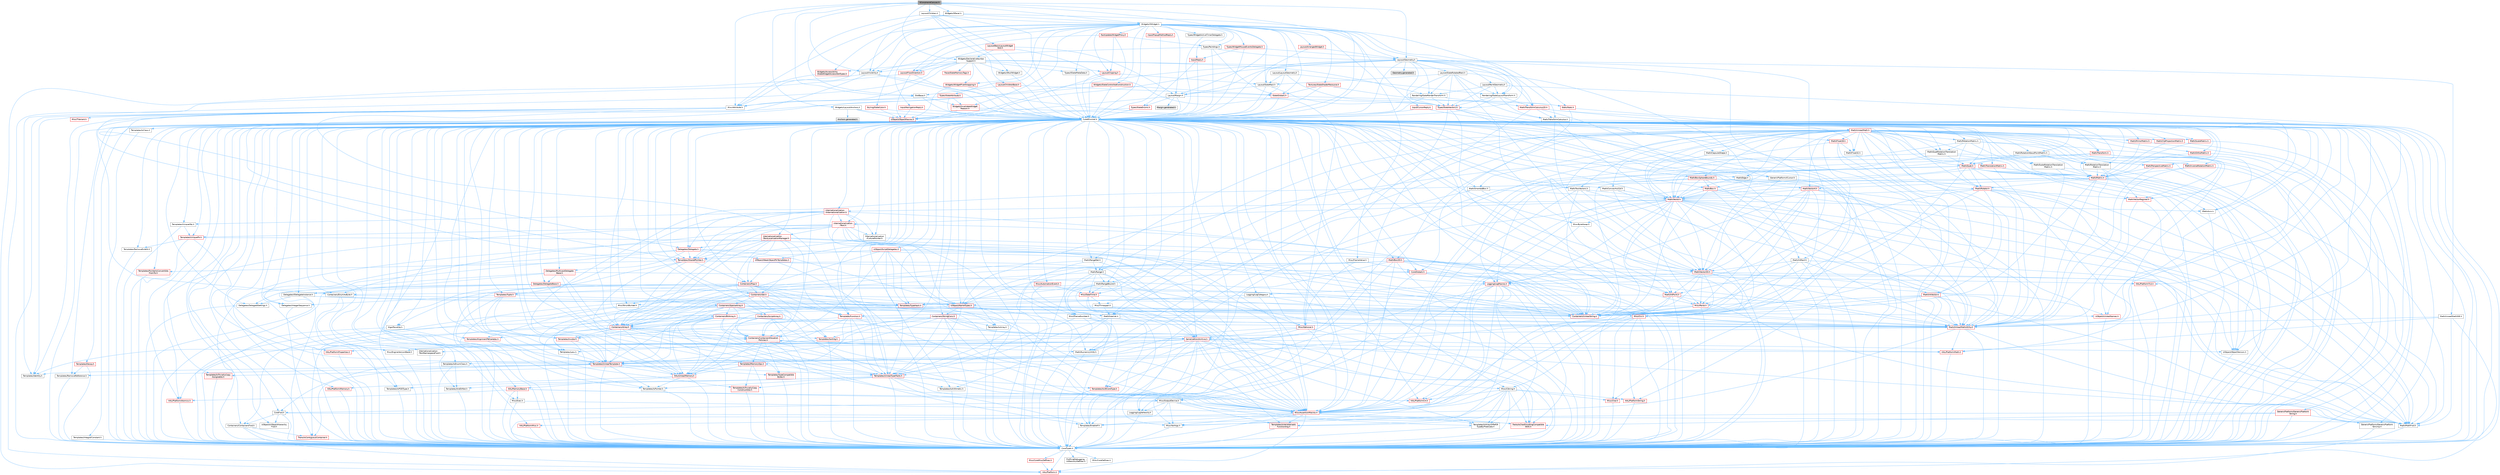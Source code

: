 digraph "SConstraintCanvas.h"
{
 // INTERACTIVE_SVG=YES
 // LATEX_PDF_SIZE
  bgcolor="transparent";
  edge [fontname=Helvetica,fontsize=10,labelfontname=Helvetica,labelfontsize=10];
  node [fontname=Helvetica,fontsize=10,shape=box,height=0.2,width=0.4];
  Node1 [id="Node000001",label="SConstraintCanvas.h",height=0.2,width=0.4,color="gray40", fillcolor="grey60", style="filled", fontcolor="black",tooltip=" "];
  Node1 -> Node2 [id="edge1_Node000001_Node000002",color="steelblue1",style="solid",tooltip=" "];
  Node2 [id="Node000002",label="CoreMinimal.h",height=0.2,width=0.4,color="grey40", fillcolor="white", style="filled",URL="$d7/d67/CoreMinimal_8h.html",tooltip=" "];
  Node2 -> Node3 [id="edge2_Node000002_Node000003",color="steelblue1",style="solid",tooltip=" "];
  Node3 [id="Node000003",label="CoreTypes.h",height=0.2,width=0.4,color="grey40", fillcolor="white", style="filled",URL="$dc/dec/CoreTypes_8h.html",tooltip=" "];
  Node3 -> Node4 [id="edge3_Node000003_Node000004",color="steelblue1",style="solid",tooltip=" "];
  Node4 [id="Node000004",label="HAL/Platform.h",height=0.2,width=0.4,color="red", fillcolor="#FFF0F0", style="filled",URL="$d9/dd0/Platform_8h.html",tooltip=" "];
  Node3 -> Node14 [id="edge4_Node000003_Node000014",color="steelblue1",style="solid",tooltip=" "];
  Node14 [id="Node000014",label="ProfilingDebugging\l/UMemoryDefines.h",height=0.2,width=0.4,color="grey40", fillcolor="white", style="filled",URL="$d2/da2/UMemoryDefines_8h.html",tooltip=" "];
  Node3 -> Node15 [id="edge5_Node000003_Node000015",color="steelblue1",style="solid",tooltip=" "];
  Node15 [id="Node000015",label="Misc/CoreMiscDefines.h",height=0.2,width=0.4,color="red", fillcolor="#FFF0F0", style="filled",URL="$da/d38/CoreMiscDefines_8h.html",tooltip=" "];
  Node15 -> Node4 [id="edge6_Node000015_Node000004",color="steelblue1",style="solid",tooltip=" "];
  Node3 -> Node16 [id="edge7_Node000003_Node000016",color="steelblue1",style="solid",tooltip=" "];
  Node16 [id="Node000016",label="Misc/CoreDefines.h",height=0.2,width=0.4,color="grey40", fillcolor="white", style="filled",URL="$d3/dd2/CoreDefines_8h.html",tooltip=" "];
  Node2 -> Node17 [id="edge8_Node000002_Node000017",color="steelblue1",style="solid",tooltip=" "];
  Node17 [id="Node000017",label="CoreFwd.h",height=0.2,width=0.4,color="grey40", fillcolor="white", style="filled",URL="$d1/d1e/CoreFwd_8h.html",tooltip=" "];
  Node17 -> Node3 [id="edge9_Node000017_Node000003",color="steelblue1",style="solid",tooltip=" "];
  Node17 -> Node18 [id="edge10_Node000017_Node000018",color="steelblue1",style="solid",tooltip=" "];
  Node18 [id="Node000018",label="Containers/ContainersFwd.h",height=0.2,width=0.4,color="grey40", fillcolor="white", style="filled",URL="$d4/d0a/ContainersFwd_8h.html",tooltip=" "];
  Node18 -> Node4 [id="edge11_Node000018_Node000004",color="steelblue1",style="solid",tooltip=" "];
  Node18 -> Node3 [id="edge12_Node000018_Node000003",color="steelblue1",style="solid",tooltip=" "];
  Node18 -> Node19 [id="edge13_Node000018_Node000019",color="steelblue1",style="solid",tooltip=" "];
  Node19 [id="Node000019",label="Traits/IsContiguousContainer.h",height=0.2,width=0.4,color="red", fillcolor="#FFF0F0", style="filled",URL="$d5/d3c/IsContiguousContainer_8h.html",tooltip=" "];
  Node19 -> Node3 [id="edge14_Node000019_Node000003",color="steelblue1",style="solid",tooltip=" "];
  Node17 -> Node22 [id="edge15_Node000017_Node000022",color="steelblue1",style="solid",tooltip=" "];
  Node22 [id="Node000022",label="Math/MathFwd.h",height=0.2,width=0.4,color="grey40", fillcolor="white", style="filled",URL="$d2/d10/MathFwd_8h.html",tooltip=" "];
  Node22 -> Node4 [id="edge16_Node000022_Node000004",color="steelblue1",style="solid",tooltip=" "];
  Node17 -> Node23 [id="edge17_Node000017_Node000023",color="steelblue1",style="solid",tooltip=" "];
  Node23 [id="Node000023",label="UObject/UObjectHierarchy\lFwd.h",height=0.2,width=0.4,color="grey40", fillcolor="white", style="filled",URL="$d3/d13/UObjectHierarchyFwd_8h.html",tooltip=" "];
  Node2 -> Node23 [id="edge18_Node000002_Node000023",color="steelblue1",style="solid",tooltip=" "];
  Node2 -> Node18 [id="edge19_Node000002_Node000018",color="steelblue1",style="solid",tooltip=" "];
  Node2 -> Node24 [id="edge20_Node000002_Node000024",color="steelblue1",style="solid",tooltip=" "];
  Node24 [id="Node000024",label="Misc/VarArgs.h",height=0.2,width=0.4,color="grey40", fillcolor="white", style="filled",URL="$d5/d6f/VarArgs_8h.html",tooltip=" "];
  Node24 -> Node3 [id="edge21_Node000024_Node000003",color="steelblue1",style="solid",tooltip=" "];
  Node2 -> Node25 [id="edge22_Node000002_Node000025",color="steelblue1",style="solid",tooltip=" "];
  Node25 [id="Node000025",label="Logging/LogVerbosity.h",height=0.2,width=0.4,color="grey40", fillcolor="white", style="filled",URL="$d2/d8f/LogVerbosity_8h.html",tooltip=" "];
  Node25 -> Node3 [id="edge23_Node000025_Node000003",color="steelblue1",style="solid",tooltip=" "];
  Node2 -> Node26 [id="edge24_Node000002_Node000026",color="steelblue1",style="solid",tooltip=" "];
  Node26 [id="Node000026",label="Misc/OutputDevice.h",height=0.2,width=0.4,color="grey40", fillcolor="white", style="filled",URL="$d7/d32/OutputDevice_8h.html",tooltip=" "];
  Node26 -> Node17 [id="edge25_Node000026_Node000017",color="steelblue1",style="solid",tooltip=" "];
  Node26 -> Node3 [id="edge26_Node000026_Node000003",color="steelblue1",style="solid",tooltip=" "];
  Node26 -> Node25 [id="edge27_Node000026_Node000025",color="steelblue1",style="solid",tooltip=" "];
  Node26 -> Node24 [id="edge28_Node000026_Node000024",color="steelblue1",style="solid",tooltip=" "];
  Node26 -> Node27 [id="edge29_Node000026_Node000027",color="steelblue1",style="solid",tooltip=" "];
  Node27 [id="Node000027",label="Templates/IsArrayOrRefOf\lTypeByPredicate.h",height=0.2,width=0.4,color="grey40", fillcolor="white", style="filled",URL="$d6/da1/IsArrayOrRefOfTypeByPredicate_8h.html",tooltip=" "];
  Node27 -> Node3 [id="edge30_Node000027_Node000003",color="steelblue1",style="solid",tooltip=" "];
  Node26 -> Node28 [id="edge31_Node000026_Node000028",color="steelblue1",style="solid",tooltip=" "];
  Node28 [id="Node000028",label="Templates/IsValidVariadic\lFunctionArg.h",height=0.2,width=0.4,color="red", fillcolor="#FFF0F0", style="filled",URL="$d0/dc8/IsValidVariadicFunctionArg_8h.html",tooltip=" "];
  Node28 -> Node3 [id="edge32_Node000028_Node000003",color="steelblue1",style="solid",tooltip=" "];
  Node26 -> Node30 [id="edge33_Node000026_Node000030",color="steelblue1",style="solid",tooltip=" "];
  Node30 [id="Node000030",label="Traits/IsCharEncodingCompatible\lWith.h",height=0.2,width=0.4,color="red", fillcolor="#FFF0F0", style="filled",URL="$df/dd1/IsCharEncodingCompatibleWith_8h.html",tooltip=" "];
  Node2 -> Node32 [id="edge34_Node000002_Node000032",color="steelblue1",style="solid",tooltip=" "];
  Node32 [id="Node000032",label="HAL/PlatformCrt.h",height=0.2,width=0.4,color="red", fillcolor="#FFF0F0", style="filled",URL="$d8/d75/PlatformCrt_8h.html",tooltip=" "];
  Node2 -> Node42 [id="edge35_Node000002_Node000042",color="steelblue1",style="solid",tooltip=" "];
  Node42 [id="Node000042",label="HAL/PlatformMisc.h",height=0.2,width=0.4,color="red", fillcolor="#FFF0F0", style="filled",URL="$d0/df5/PlatformMisc_8h.html",tooltip=" "];
  Node42 -> Node3 [id="edge36_Node000042_Node000003",color="steelblue1",style="solid",tooltip=" "];
  Node2 -> Node61 [id="edge37_Node000002_Node000061",color="steelblue1",style="solid",tooltip=" "];
  Node61 [id="Node000061",label="Misc/AssertionMacros.h",height=0.2,width=0.4,color="red", fillcolor="#FFF0F0", style="filled",URL="$d0/dfa/AssertionMacros_8h.html",tooltip=" "];
  Node61 -> Node3 [id="edge38_Node000061_Node000003",color="steelblue1",style="solid",tooltip=" "];
  Node61 -> Node4 [id="edge39_Node000061_Node000004",color="steelblue1",style="solid",tooltip=" "];
  Node61 -> Node42 [id="edge40_Node000061_Node000042",color="steelblue1",style="solid",tooltip=" "];
  Node61 -> Node62 [id="edge41_Node000061_Node000062",color="steelblue1",style="solid",tooltip=" "];
  Node62 [id="Node000062",label="Templates/EnableIf.h",height=0.2,width=0.4,color="grey40", fillcolor="white", style="filled",URL="$d7/d60/EnableIf_8h.html",tooltip=" "];
  Node62 -> Node3 [id="edge42_Node000062_Node000003",color="steelblue1",style="solid",tooltip=" "];
  Node61 -> Node27 [id="edge43_Node000061_Node000027",color="steelblue1",style="solid",tooltip=" "];
  Node61 -> Node28 [id="edge44_Node000061_Node000028",color="steelblue1",style="solid",tooltip=" "];
  Node61 -> Node30 [id="edge45_Node000061_Node000030",color="steelblue1",style="solid",tooltip=" "];
  Node61 -> Node24 [id="edge46_Node000061_Node000024",color="steelblue1",style="solid",tooltip=" "];
  Node2 -> Node70 [id="edge47_Node000002_Node000070",color="steelblue1",style="solid",tooltip=" "];
  Node70 [id="Node000070",label="Templates/IsPointer.h",height=0.2,width=0.4,color="grey40", fillcolor="white", style="filled",URL="$d7/d05/IsPointer_8h.html",tooltip=" "];
  Node70 -> Node3 [id="edge48_Node000070_Node000003",color="steelblue1",style="solid",tooltip=" "];
  Node2 -> Node71 [id="edge49_Node000002_Node000071",color="steelblue1",style="solid",tooltip=" "];
  Node71 [id="Node000071",label="HAL/PlatformMemory.h",height=0.2,width=0.4,color="red", fillcolor="#FFF0F0", style="filled",URL="$de/d68/PlatformMemory_8h.html",tooltip=" "];
  Node71 -> Node3 [id="edge50_Node000071_Node000003",color="steelblue1",style="solid",tooltip=" "];
  Node2 -> Node54 [id="edge51_Node000002_Node000054",color="steelblue1",style="solid",tooltip=" "];
  Node54 [id="Node000054",label="HAL/PlatformAtomics.h",height=0.2,width=0.4,color="red", fillcolor="#FFF0F0", style="filled",URL="$d3/d36/PlatformAtomics_8h.html",tooltip=" "];
  Node54 -> Node3 [id="edge52_Node000054_Node000003",color="steelblue1",style="solid",tooltip=" "];
  Node2 -> Node76 [id="edge53_Node000002_Node000076",color="steelblue1",style="solid",tooltip=" "];
  Node76 [id="Node000076",label="Misc/Exec.h",height=0.2,width=0.4,color="grey40", fillcolor="white", style="filled",URL="$de/ddb/Exec_8h.html",tooltip=" "];
  Node76 -> Node3 [id="edge54_Node000076_Node000003",color="steelblue1",style="solid",tooltip=" "];
  Node76 -> Node61 [id="edge55_Node000076_Node000061",color="steelblue1",style="solid",tooltip=" "];
  Node2 -> Node77 [id="edge56_Node000002_Node000077",color="steelblue1",style="solid",tooltip=" "];
  Node77 [id="Node000077",label="HAL/MemoryBase.h",height=0.2,width=0.4,color="red", fillcolor="#FFF0F0", style="filled",URL="$d6/d9f/MemoryBase_8h.html",tooltip=" "];
  Node77 -> Node3 [id="edge57_Node000077_Node000003",color="steelblue1",style="solid",tooltip=" "];
  Node77 -> Node54 [id="edge58_Node000077_Node000054",color="steelblue1",style="solid",tooltip=" "];
  Node77 -> Node32 [id="edge59_Node000077_Node000032",color="steelblue1",style="solid",tooltip=" "];
  Node77 -> Node76 [id="edge60_Node000077_Node000076",color="steelblue1",style="solid",tooltip=" "];
  Node77 -> Node26 [id="edge61_Node000077_Node000026",color="steelblue1",style="solid",tooltip=" "];
  Node2 -> Node87 [id="edge62_Node000002_Node000087",color="steelblue1",style="solid",tooltip=" "];
  Node87 [id="Node000087",label="HAL/UnrealMemory.h",height=0.2,width=0.4,color="red", fillcolor="#FFF0F0", style="filled",URL="$d9/d96/UnrealMemory_8h.html",tooltip=" "];
  Node87 -> Node3 [id="edge63_Node000087_Node000003",color="steelblue1",style="solid",tooltip=" "];
  Node87 -> Node77 [id="edge64_Node000087_Node000077",color="steelblue1",style="solid",tooltip=" "];
  Node87 -> Node71 [id="edge65_Node000087_Node000071",color="steelblue1",style="solid",tooltip=" "];
  Node87 -> Node70 [id="edge66_Node000087_Node000070",color="steelblue1",style="solid",tooltip=" "];
  Node2 -> Node89 [id="edge67_Node000002_Node000089",color="steelblue1",style="solid",tooltip=" "];
  Node89 [id="Node000089",label="Templates/IsArithmetic.h",height=0.2,width=0.4,color="grey40", fillcolor="white", style="filled",URL="$d2/d5d/IsArithmetic_8h.html",tooltip=" "];
  Node89 -> Node3 [id="edge68_Node000089_Node000003",color="steelblue1",style="solid",tooltip=" "];
  Node2 -> Node83 [id="edge69_Node000002_Node000083",color="steelblue1",style="solid",tooltip=" "];
  Node83 [id="Node000083",label="Templates/AndOrNot.h",height=0.2,width=0.4,color="grey40", fillcolor="white", style="filled",URL="$db/d0a/AndOrNot_8h.html",tooltip=" "];
  Node83 -> Node3 [id="edge70_Node000083_Node000003",color="steelblue1",style="solid",tooltip=" "];
  Node2 -> Node90 [id="edge71_Node000002_Node000090",color="steelblue1",style="solid",tooltip=" "];
  Node90 [id="Node000090",label="Templates/IsPODType.h",height=0.2,width=0.4,color="grey40", fillcolor="white", style="filled",URL="$d7/db1/IsPODType_8h.html",tooltip=" "];
  Node90 -> Node3 [id="edge72_Node000090_Node000003",color="steelblue1",style="solid",tooltip=" "];
  Node2 -> Node91 [id="edge73_Node000002_Node000091",color="steelblue1",style="solid",tooltip=" "];
  Node91 [id="Node000091",label="Templates/IsUECoreType.h",height=0.2,width=0.4,color="red", fillcolor="#FFF0F0", style="filled",URL="$d1/db8/IsUECoreType_8h.html",tooltip=" "];
  Node91 -> Node3 [id="edge74_Node000091_Node000003",color="steelblue1",style="solid",tooltip=" "];
  Node2 -> Node84 [id="edge75_Node000002_Node000084",color="steelblue1",style="solid",tooltip=" "];
  Node84 [id="Node000084",label="Templates/IsTriviallyCopy\lConstructible.h",height=0.2,width=0.4,color="red", fillcolor="#FFF0F0", style="filled",URL="$d3/d78/IsTriviallyCopyConstructible_8h.html",tooltip=" "];
  Node84 -> Node3 [id="edge76_Node000084_Node000003",color="steelblue1",style="solid",tooltip=" "];
  Node2 -> Node92 [id="edge77_Node000002_Node000092",color="steelblue1",style="solid",tooltip=" "];
  Node92 [id="Node000092",label="Templates/UnrealTypeTraits.h",height=0.2,width=0.4,color="red", fillcolor="#FFF0F0", style="filled",URL="$d2/d2d/UnrealTypeTraits_8h.html",tooltip=" "];
  Node92 -> Node3 [id="edge78_Node000092_Node000003",color="steelblue1",style="solid",tooltip=" "];
  Node92 -> Node70 [id="edge79_Node000092_Node000070",color="steelblue1",style="solid",tooltip=" "];
  Node92 -> Node61 [id="edge80_Node000092_Node000061",color="steelblue1",style="solid",tooltip=" "];
  Node92 -> Node83 [id="edge81_Node000092_Node000083",color="steelblue1",style="solid",tooltip=" "];
  Node92 -> Node62 [id="edge82_Node000092_Node000062",color="steelblue1",style="solid",tooltip=" "];
  Node92 -> Node89 [id="edge83_Node000092_Node000089",color="steelblue1",style="solid",tooltip=" "];
  Node92 -> Node90 [id="edge84_Node000092_Node000090",color="steelblue1",style="solid",tooltip=" "];
  Node92 -> Node91 [id="edge85_Node000092_Node000091",color="steelblue1",style="solid",tooltip=" "];
  Node92 -> Node84 [id="edge86_Node000092_Node000084",color="steelblue1",style="solid",tooltip=" "];
  Node2 -> Node62 [id="edge87_Node000002_Node000062",color="steelblue1",style="solid",tooltip=" "];
  Node2 -> Node94 [id="edge88_Node000002_Node000094",color="steelblue1",style="solid",tooltip=" "];
  Node94 [id="Node000094",label="Templates/RemoveReference.h",height=0.2,width=0.4,color="grey40", fillcolor="white", style="filled",URL="$da/dbe/RemoveReference_8h.html",tooltip=" "];
  Node94 -> Node3 [id="edge89_Node000094_Node000003",color="steelblue1",style="solid",tooltip=" "];
  Node2 -> Node95 [id="edge90_Node000002_Node000095",color="steelblue1",style="solid",tooltip=" "];
  Node95 [id="Node000095",label="Templates/IntegralConstant.h",height=0.2,width=0.4,color="grey40", fillcolor="white", style="filled",URL="$db/d1b/IntegralConstant_8h.html",tooltip=" "];
  Node95 -> Node3 [id="edge91_Node000095_Node000003",color="steelblue1",style="solid",tooltip=" "];
  Node2 -> Node96 [id="edge92_Node000002_Node000096",color="steelblue1",style="solid",tooltip=" "];
  Node96 [id="Node000096",label="Templates/IsClass.h",height=0.2,width=0.4,color="grey40", fillcolor="white", style="filled",URL="$db/dcb/IsClass_8h.html",tooltip=" "];
  Node96 -> Node3 [id="edge93_Node000096_Node000003",color="steelblue1",style="solid",tooltip=" "];
  Node2 -> Node97 [id="edge94_Node000002_Node000097",color="steelblue1",style="solid",tooltip=" "];
  Node97 [id="Node000097",label="Templates/TypeCompatible\lBytes.h",height=0.2,width=0.4,color="red", fillcolor="#FFF0F0", style="filled",URL="$df/d0a/TypeCompatibleBytes_8h.html",tooltip=" "];
  Node97 -> Node3 [id="edge95_Node000097_Node000003",color="steelblue1",style="solid",tooltip=" "];
  Node2 -> Node19 [id="edge96_Node000002_Node000019",color="steelblue1",style="solid",tooltip=" "];
  Node2 -> Node98 [id="edge97_Node000002_Node000098",color="steelblue1",style="solid",tooltip=" "];
  Node98 [id="Node000098",label="Templates/UnrealTemplate.h",height=0.2,width=0.4,color="red", fillcolor="#FFF0F0", style="filled",URL="$d4/d24/UnrealTemplate_8h.html",tooltip=" "];
  Node98 -> Node3 [id="edge98_Node000098_Node000003",color="steelblue1",style="solid",tooltip=" "];
  Node98 -> Node70 [id="edge99_Node000098_Node000070",color="steelblue1",style="solid",tooltip=" "];
  Node98 -> Node87 [id="edge100_Node000098_Node000087",color="steelblue1",style="solid",tooltip=" "];
  Node98 -> Node92 [id="edge101_Node000098_Node000092",color="steelblue1",style="solid",tooltip=" "];
  Node98 -> Node94 [id="edge102_Node000098_Node000094",color="steelblue1",style="solid",tooltip=" "];
  Node98 -> Node97 [id="edge103_Node000098_Node000097",color="steelblue1",style="solid",tooltip=" "];
  Node98 -> Node65 [id="edge104_Node000098_Node000065",color="steelblue1",style="solid",tooltip=" "];
  Node65 [id="Node000065",label="Templates/Identity.h",height=0.2,width=0.4,color="grey40", fillcolor="white", style="filled",URL="$d0/dd5/Identity_8h.html",tooltip=" "];
  Node98 -> Node19 [id="edge105_Node000098_Node000019",color="steelblue1",style="solid",tooltip=" "];
  Node2 -> Node47 [id="edge106_Node000002_Node000047",color="steelblue1",style="solid",tooltip=" "];
  Node47 [id="Node000047",label="Math/NumericLimits.h",height=0.2,width=0.4,color="grey40", fillcolor="white", style="filled",URL="$df/d1b/NumericLimits_8h.html",tooltip=" "];
  Node47 -> Node3 [id="edge107_Node000047_Node000003",color="steelblue1",style="solid",tooltip=" "];
  Node2 -> Node102 [id="edge108_Node000002_Node000102",color="steelblue1",style="solid",tooltip=" "];
  Node102 [id="Node000102",label="HAL/PlatformMath.h",height=0.2,width=0.4,color="red", fillcolor="#FFF0F0", style="filled",URL="$dc/d53/PlatformMath_8h.html",tooltip=" "];
  Node102 -> Node3 [id="edge109_Node000102_Node000003",color="steelblue1",style="solid",tooltip=" "];
  Node2 -> Node85 [id="edge110_Node000002_Node000085",color="steelblue1",style="solid",tooltip=" "];
  Node85 [id="Node000085",label="Templates/IsTriviallyCopy\lAssignable.h",height=0.2,width=0.4,color="red", fillcolor="#FFF0F0", style="filled",URL="$d2/df2/IsTriviallyCopyAssignable_8h.html",tooltip=" "];
  Node85 -> Node3 [id="edge111_Node000085_Node000003",color="steelblue1",style="solid",tooltip=" "];
  Node2 -> Node110 [id="edge112_Node000002_Node000110",color="steelblue1",style="solid",tooltip=" "];
  Node110 [id="Node000110",label="Templates/MemoryOps.h",height=0.2,width=0.4,color="red", fillcolor="#FFF0F0", style="filled",URL="$db/dea/MemoryOps_8h.html",tooltip=" "];
  Node110 -> Node3 [id="edge113_Node000110_Node000003",color="steelblue1",style="solid",tooltip=" "];
  Node110 -> Node87 [id="edge114_Node000110_Node000087",color="steelblue1",style="solid",tooltip=" "];
  Node110 -> Node85 [id="edge115_Node000110_Node000085",color="steelblue1",style="solid",tooltip=" "];
  Node110 -> Node84 [id="edge116_Node000110_Node000084",color="steelblue1",style="solid",tooltip=" "];
  Node110 -> Node92 [id="edge117_Node000110_Node000092",color="steelblue1",style="solid",tooltip=" "];
  Node2 -> Node111 [id="edge118_Node000002_Node000111",color="steelblue1",style="solid",tooltip=" "];
  Node111 [id="Node000111",label="Containers/ContainerAllocation\lPolicies.h",height=0.2,width=0.4,color="red", fillcolor="#FFF0F0", style="filled",URL="$d7/dff/ContainerAllocationPolicies_8h.html",tooltip=" "];
  Node111 -> Node3 [id="edge119_Node000111_Node000003",color="steelblue1",style="solid",tooltip=" "];
  Node111 -> Node111 [id="edge120_Node000111_Node000111",color="steelblue1",style="solid",tooltip=" "];
  Node111 -> Node102 [id="edge121_Node000111_Node000102",color="steelblue1",style="solid",tooltip=" "];
  Node111 -> Node87 [id="edge122_Node000111_Node000087",color="steelblue1",style="solid",tooltip=" "];
  Node111 -> Node47 [id="edge123_Node000111_Node000047",color="steelblue1",style="solid",tooltip=" "];
  Node111 -> Node61 [id="edge124_Node000111_Node000061",color="steelblue1",style="solid",tooltip=" "];
  Node111 -> Node110 [id="edge125_Node000111_Node000110",color="steelblue1",style="solid",tooltip=" "];
  Node111 -> Node97 [id="edge126_Node000111_Node000097",color="steelblue1",style="solid",tooltip=" "];
  Node2 -> Node114 [id="edge127_Node000002_Node000114",color="steelblue1",style="solid",tooltip=" "];
  Node114 [id="Node000114",label="Templates/IsEnumClass.h",height=0.2,width=0.4,color="grey40", fillcolor="white", style="filled",URL="$d7/d15/IsEnumClass_8h.html",tooltip=" "];
  Node114 -> Node3 [id="edge128_Node000114_Node000003",color="steelblue1",style="solid",tooltip=" "];
  Node114 -> Node83 [id="edge129_Node000114_Node000083",color="steelblue1",style="solid",tooltip=" "];
  Node2 -> Node115 [id="edge130_Node000002_Node000115",color="steelblue1",style="solid",tooltip=" "];
  Node115 [id="Node000115",label="HAL/PlatformProperties.h",height=0.2,width=0.4,color="red", fillcolor="#FFF0F0", style="filled",URL="$d9/db0/PlatformProperties_8h.html",tooltip=" "];
  Node115 -> Node3 [id="edge131_Node000115_Node000003",color="steelblue1",style="solid",tooltip=" "];
  Node2 -> Node118 [id="edge132_Node000002_Node000118",color="steelblue1",style="solid",tooltip=" "];
  Node118 [id="Node000118",label="Misc/EngineVersionBase.h",height=0.2,width=0.4,color="grey40", fillcolor="white", style="filled",URL="$d5/d2b/EngineVersionBase_8h.html",tooltip=" "];
  Node118 -> Node3 [id="edge133_Node000118_Node000003",color="steelblue1",style="solid",tooltip=" "];
  Node2 -> Node119 [id="edge134_Node000002_Node000119",color="steelblue1",style="solid",tooltip=" "];
  Node119 [id="Node000119",label="Internationalization\l/TextNamespaceFwd.h",height=0.2,width=0.4,color="grey40", fillcolor="white", style="filled",URL="$d8/d97/TextNamespaceFwd_8h.html",tooltip=" "];
  Node119 -> Node3 [id="edge135_Node000119_Node000003",color="steelblue1",style="solid",tooltip=" "];
  Node2 -> Node120 [id="edge136_Node000002_Node000120",color="steelblue1",style="solid",tooltip=" "];
  Node120 [id="Node000120",label="Serialization/Archive.h",height=0.2,width=0.4,color="red", fillcolor="#FFF0F0", style="filled",URL="$d7/d3b/Archive_8h.html",tooltip=" "];
  Node120 -> Node17 [id="edge137_Node000120_Node000017",color="steelblue1",style="solid",tooltip=" "];
  Node120 -> Node3 [id="edge138_Node000120_Node000003",color="steelblue1",style="solid",tooltip=" "];
  Node120 -> Node115 [id="edge139_Node000120_Node000115",color="steelblue1",style="solid",tooltip=" "];
  Node120 -> Node119 [id="edge140_Node000120_Node000119",color="steelblue1",style="solid",tooltip=" "];
  Node120 -> Node22 [id="edge141_Node000120_Node000022",color="steelblue1",style="solid",tooltip=" "];
  Node120 -> Node61 [id="edge142_Node000120_Node000061",color="steelblue1",style="solid",tooltip=" "];
  Node120 -> Node118 [id="edge143_Node000120_Node000118",color="steelblue1",style="solid",tooltip=" "];
  Node120 -> Node24 [id="edge144_Node000120_Node000024",color="steelblue1",style="solid",tooltip=" "];
  Node120 -> Node62 [id="edge145_Node000120_Node000062",color="steelblue1",style="solid",tooltip=" "];
  Node120 -> Node27 [id="edge146_Node000120_Node000027",color="steelblue1",style="solid",tooltip=" "];
  Node120 -> Node114 [id="edge147_Node000120_Node000114",color="steelblue1",style="solid",tooltip=" "];
  Node120 -> Node28 [id="edge148_Node000120_Node000028",color="steelblue1",style="solid",tooltip=" "];
  Node120 -> Node98 [id="edge149_Node000120_Node000098",color="steelblue1",style="solid",tooltip=" "];
  Node120 -> Node30 [id="edge150_Node000120_Node000030",color="steelblue1",style="solid",tooltip=" "];
  Node120 -> Node123 [id="edge151_Node000120_Node000123",color="steelblue1",style="solid",tooltip=" "];
  Node123 [id="Node000123",label="UObject/ObjectVersion.h",height=0.2,width=0.4,color="grey40", fillcolor="white", style="filled",URL="$da/d63/ObjectVersion_8h.html",tooltip=" "];
  Node123 -> Node3 [id="edge152_Node000123_Node000003",color="steelblue1",style="solid",tooltip=" "];
  Node2 -> Node124 [id="edge153_Node000002_Node000124",color="steelblue1",style="solid",tooltip=" "];
  Node124 [id="Node000124",label="Templates/Less.h",height=0.2,width=0.4,color="grey40", fillcolor="white", style="filled",URL="$de/dc8/Less_8h.html",tooltip=" "];
  Node124 -> Node3 [id="edge154_Node000124_Node000003",color="steelblue1",style="solid",tooltip=" "];
  Node124 -> Node98 [id="edge155_Node000124_Node000098",color="steelblue1",style="solid",tooltip=" "];
  Node2 -> Node125 [id="edge156_Node000002_Node000125",color="steelblue1",style="solid",tooltip=" "];
  Node125 [id="Node000125",label="Templates/Sorting.h",height=0.2,width=0.4,color="red", fillcolor="#FFF0F0", style="filled",URL="$d3/d9e/Sorting_8h.html",tooltip=" "];
  Node125 -> Node3 [id="edge157_Node000125_Node000003",color="steelblue1",style="solid",tooltip=" "];
  Node125 -> Node102 [id="edge158_Node000125_Node000102",color="steelblue1",style="solid",tooltip=" "];
  Node125 -> Node124 [id="edge159_Node000125_Node000124",color="steelblue1",style="solid",tooltip=" "];
  Node2 -> Node136 [id="edge160_Node000002_Node000136",color="steelblue1",style="solid",tooltip=" "];
  Node136 [id="Node000136",label="Misc/Char.h",height=0.2,width=0.4,color="red", fillcolor="#FFF0F0", style="filled",URL="$d0/d58/Char_8h.html",tooltip=" "];
  Node136 -> Node3 [id="edge161_Node000136_Node000003",color="steelblue1",style="solid",tooltip=" "];
  Node2 -> Node139 [id="edge162_Node000002_Node000139",color="steelblue1",style="solid",tooltip=" "];
  Node139 [id="Node000139",label="GenericPlatform/GenericPlatform\lStricmp.h",height=0.2,width=0.4,color="grey40", fillcolor="white", style="filled",URL="$d2/d86/GenericPlatformStricmp_8h.html",tooltip=" "];
  Node139 -> Node3 [id="edge163_Node000139_Node000003",color="steelblue1",style="solid",tooltip=" "];
  Node2 -> Node140 [id="edge164_Node000002_Node000140",color="steelblue1",style="solid",tooltip=" "];
  Node140 [id="Node000140",label="GenericPlatform/GenericPlatform\lString.h",height=0.2,width=0.4,color="red", fillcolor="#FFF0F0", style="filled",URL="$dd/d20/GenericPlatformString_8h.html",tooltip=" "];
  Node140 -> Node3 [id="edge165_Node000140_Node000003",color="steelblue1",style="solid",tooltip=" "];
  Node140 -> Node139 [id="edge166_Node000140_Node000139",color="steelblue1",style="solid",tooltip=" "];
  Node140 -> Node62 [id="edge167_Node000140_Node000062",color="steelblue1",style="solid",tooltip=" "];
  Node140 -> Node30 [id="edge168_Node000140_Node000030",color="steelblue1",style="solid",tooltip=" "];
  Node2 -> Node73 [id="edge169_Node000002_Node000073",color="steelblue1",style="solid",tooltip=" "];
  Node73 [id="Node000073",label="HAL/PlatformString.h",height=0.2,width=0.4,color="red", fillcolor="#FFF0F0", style="filled",URL="$db/db5/PlatformString_8h.html",tooltip=" "];
  Node73 -> Node3 [id="edge170_Node000073_Node000003",color="steelblue1",style="solid",tooltip=" "];
  Node2 -> Node143 [id="edge171_Node000002_Node000143",color="steelblue1",style="solid",tooltip=" "];
  Node143 [id="Node000143",label="Misc/CString.h",height=0.2,width=0.4,color="grey40", fillcolor="white", style="filled",URL="$d2/d49/CString_8h.html",tooltip=" "];
  Node143 -> Node3 [id="edge172_Node000143_Node000003",color="steelblue1",style="solid",tooltip=" "];
  Node143 -> Node32 [id="edge173_Node000143_Node000032",color="steelblue1",style="solid",tooltip=" "];
  Node143 -> Node73 [id="edge174_Node000143_Node000073",color="steelblue1",style="solid",tooltip=" "];
  Node143 -> Node61 [id="edge175_Node000143_Node000061",color="steelblue1",style="solid",tooltip=" "];
  Node143 -> Node136 [id="edge176_Node000143_Node000136",color="steelblue1",style="solid",tooltip=" "];
  Node143 -> Node24 [id="edge177_Node000143_Node000024",color="steelblue1",style="solid",tooltip=" "];
  Node143 -> Node27 [id="edge178_Node000143_Node000027",color="steelblue1",style="solid",tooltip=" "];
  Node143 -> Node28 [id="edge179_Node000143_Node000028",color="steelblue1",style="solid",tooltip=" "];
  Node143 -> Node30 [id="edge180_Node000143_Node000030",color="steelblue1",style="solid",tooltip=" "];
  Node2 -> Node144 [id="edge181_Node000002_Node000144",color="steelblue1",style="solid",tooltip=" "];
  Node144 [id="Node000144",label="Misc/Crc.h",height=0.2,width=0.4,color="red", fillcolor="#FFF0F0", style="filled",URL="$d4/dd2/Crc_8h.html",tooltip=" "];
  Node144 -> Node3 [id="edge182_Node000144_Node000003",color="steelblue1",style="solid",tooltip=" "];
  Node144 -> Node73 [id="edge183_Node000144_Node000073",color="steelblue1",style="solid",tooltip=" "];
  Node144 -> Node61 [id="edge184_Node000144_Node000061",color="steelblue1",style="solid",tooltip=" "];
  Node144 -> Node143 [id="edge185_Node000144_Node000143",color="steelblue1",style="solid",tooltip=" "];
  Node144 -> Node136 [id="edge186_Node000144_Node000136",color="steelblue1",style="solid",tooltip=" "];
  Node144 -> Node92 [id="edge187_Node000144_Node000092",color="steelblue1",style="solid",tooltip=" "];
  Node2 -> Node135 [id="edge188_Node000002_Node000135",color="steelblue1",style="solid",tooltip=" "];
  Node135 [id="Node000135",label="Math/UnrealMathUtility.h",height=0.2,width=0.4,color="red", fillcolor="#FFF0F0", style="filled",URL="$db/db8/UnrealMathUtility_8h.html",tooltip=" "];
  Node135 -> Node3 [id="edge189_Node000135_Node000003",color="steelblue1",style="solid",tooltip=" "];
  Node135 -> Node61 [id="edge190_Node000135_Node000061",color="steelblue1",style="solid",tooltip=" "];
  Node135 -> Node102 [id="edge191_Node000135_Node000102",color="steelblue1",style="solid",tooltip=" "];
  Node135 -> Node22 [id="edge192_Node000135_Node000022",color="steelblue1",style="solid",tooltip=" "];
  Node135 -> Node65 [id="edge193_Node000135_Node000065",color="steelblue1",style="solid",tooltip=" "];
  Node2 -> Node145 [id="edge194_Node000002_Node000145",color="steelblue1",style="solid",tooltip=" "];
  Node145 [id="Node000145",label="Containers/UnrealString.h",height=0.2,width=0.4,color="red", fillcolor="#FFF0F0", style="filled",URL="$d5/dba/UnrealString_8h.html",tooltip=" "];
  Node2 -> Node149 [id="edge195_Node000002_Node000149",color="steelblue1",style="solid",tooltip=" "];
  Node149 [id="Node000149",label="Containers/Array.h",height=0.2,width=0.4,color="red", fillcolor="#FFF0F0", style="filled",URL="$df/dd0/Array_8h.html",tooltip=" "];
  Node149 -> Node3 [id="edge196_Node000149_Node000003",color="steelblue1",style="solid",tooltip=" "];
  Node149 -> Node61 [id="edge197_Node000149_Node000061",color="steelblue1",style="solid",tooltip=" "];
  Node149 -> Node87 [id="edge198_Node000149_Node000087",color="steelblue1",style="solid",tooltip=" "];
  Node149 -> Node92 [id="edge199_Node000149_Node000092",color="steelblue1",style="solid",tooltip=" "];
  Node149 -> Node98 [id="edge200_Node000149_Node000098",color="steelblue1",style="solid",tooltip=" "];
  Node149 -> Node111 [id="edge201_Node000149_Node000111",color="steelblue1",style="solid",tooltip=" "];
  Node149 -> Node120 [id="edge202_Node000149_Node000120",color="steelblue1",style="solid",tooltip=" "];
  Node149 -> Node128 [id="edge203_Node000149_Node000128",color="steelblue1",style="solid",tooltip=" "];
  Node128 [id="Node000128",label="Templates/Invoke.h",height=0.2,width=0.4,color="red", fillcolor="#FFF0F0", style="filled",URL="$d7/deb/Invoke_8h.html",tooltip=" "];
  Node128 -> Node3 [id="edge204_Node000128_Node000003",color="steelblue1",style="solid",tooltip=" "];
  Node128 -> Node98 [id="edge205_Node000128_Node000098",color="steelblue1",style="solid",tooltip=" "];
  Node149 -> Node124 [id="edge206_Node000149_Node000124",color="steelblue1",style="solid",tooltip=" "];
  Node149 -> Node125 [id="edge207_Node000149_Node000125",color="steelblue1",style="solid",tooltip=" "];
  Node149 -> Node172 [id="edge208_Node000149_Node000172",color="steelblue1",style="solid",tooltip=" "];
  Node172 [id="Node000172",label="Templates/AlignmentTemplates.h",height=0.2,width=0.4,color="red", fillcolor="#FFF0F0", style="filled",URL="$dd/d32/AlignmentTemplates_8h.html",tooltip=" "];
  Node172 -> Node3 [id="edge209_Node000172_Node000003",color="steelblue1",style="solid",tooltip=" "];
  Node172 -> Node70 [id="edge210_Node000172_Node000070",color="steelblue1",style="solid",tooltip=" "];
  Node2 -> Node173 [id="edge211_Node000002_Node000173",color="steelblue1",style="solid",tooltip=" "];
  Node173 [id="Node000173",label="Misc/FrameNumber.h",height=0.2,width=0.4,color="grey40", fillcolor="white", style="filled",URL="$dd/dbd/FrameNumber_8h.html",tooltip=" "];
  Node173 -> Node3 [id="edge212_Node000173_Node000003",color="steelblue1",style="solid",tooltip=" "];
  Node173 -> Node47 [id="edge213_Node000173_Node000047",color="steelblue1",style="solid",tooltip=" "];
  Node173 -> Node135 [id="edge214_Node000173_Node000135",color="steelblue1",style="solid",tooltip=" "];
  Node173 -> Node62 [id="edge215_Node000173_Node000062",color="steelblue1",style="solid",tooltip=" "];
  Node173 -> Node92 [id="edge216_Node000173_Node000092",color="steelblue1",style="solid",tooltip=" "];
  Node2 -> Node174 [id="edge217_Node000002_Node000174",color="steelblue1",style="solid",tooltip=" "];
  Node174 [id="Node000174",label="Misc/Timespan.h",height=0.2,width=0.4,color="grey40", fillcolor="white", style="filled",URL="$da/dd9/Timespan_8h.html",tooltip=" "];
  Node174 -> Node3 [id="edge218_Node000174_Node000003",color="steelblue1",style="solid",tooltip=" "];
  Node174 -> Node175 [id="edge219_Node000174_Node000175",color="steelblue1",style="solid",tooltip=" "];
  Node175 [id="Node000175",label="Math/Interval.h",height=0.2,width=0.4,color="grey40", fillcolor="white", style="filled",URL="$d1/d55/Interval_8h.html",tooltip=" "];
  Node175 -> Node3 [id="edge220_Node000175_Node000003",color="steelblue1",style="solid",tooltip=" "];
  Node175 -> Node89 [id="edge221_Node000175_Node000089",color="steelblue1",style="solid",tooltip=" "];
  Node175 -> Node92 [id="edge222_Node000175_Node000092",color="steelblue1",style="solid",tooltip=" "];
  Node175 -> Node47 [id="edge223_Node000175_Node000047",color="steelblue1",style="solid",tooltip=" "];
  Node175 -> Node135 [id="edge224_Node000175_Node000135",color="steelblue1",style="solid",tooltip=" "];
  Node174 -> Node135 [id="edge225_Node000174_Node000135",color="steelblue1",style="solid",tooltip=" "];
  Node174 -> Node61 [id="edge226_Node000174_Node000061",color="steelblue1",style="solid",tooltip=" "];
  Node2 -> Node176 [id="edge227_Node000002_Node000176",color="steelblue1",style="solid",tooltip=" "];
  Node176 [id="Node000176",label="Containers/StringConv.h",height=0.2,width=0.4,color="red", fillcolor="#FFF0F0", style="filled",URL="$d3/ddf/StringConv_8h.html",tooltip=" "];
  Node176 -> Node3 [id="edge228_Node000176_Node000003",color="steelblue1",style="solid",tooltip=" "];
  Node176 -> Node61 [id="edge229_Node000176_Node000061",color="steelblue1",style="solid",tooltip=" "];
  Node176 -> Node111 [id="edge230_Node000176_Node000111",color="steelblue1",style="solid",tooltip=" "];
  Node176 -> Node149 [id="edge231_Node000176_Node000149",color="steelblue1",style="solid",tooltip=" "];
  Node176 -> Node143 [id="edge232_Node000176_Node000143",color="steelblue1",style="solid",tooltip=" "];
  Node176 -> Node177 [id="edge233_Node000176_Node000177",color="steelblue1",style="solid",tooltip=" "];
  Node177 [id="Node000177",label="Templates/IsArray.h",height=0.2,width=0.4,color="grey40", fillcolor="white", style="filled",URL="$d8/d8d/IsArray_8h.html",tooltip=" "];
  Node177 -> Node3 [id="edge234_Node000177_Node000003",color="steelblue1",style="solid",tooltip=" "];
  Node176 -> Node98 [id="edge235_Node000176_Node000098",color="steelblue1",style="solid",tooltip=" "];
  Node176 -> Node92 [id="edge236_Node000176_Node000092",color="steelblue1",style="solid",tooltip=" "];
  Node176 -> Node30 [id="edge237_Node000176_Node000030",color="steelblue1",style="solid",tooltip=" "];
  Node176 -> Node19 [id="edge238_Node000176_Node000019",color="steelblue1",style="solid",tooltip=" "];
  Node2 -> Node178 [id="edge239_Node000002_Node000178",color="steelblue1",style="solid",tooltip=" "];
  Node178 [id="Node000178",label="UObject/UnrealNames.h",height=0.2,width=0.4,color="red", fillcolor="#FFF0F0", style="filled",URL="$d8/db1/UnrealNames_8h.html",tooltip=" "];
  Node178 -> Node3 [id="edge240_Node000178_Node000003",color="steelblue1",style="solid",tooltip=" "];
  Node2 -> Node180 [id="edge241_Node000002_Node000180",color="steelblue1",style="solid",tooltip=" "];
  Node180 [id="Node000180",label="UObject/NameTypes.h",height=0.2,width=0.4,color="red", fillcolor="#FFF0F0", style="filled",URL="$d6/d35/NameTypes_8h.html",tooltip=" "];
  Node180 -> Node3 [id="edge242_Node000180_Node000003",color="steelblue1",style="solid",tooltip=" "];
  Node180 -> Node61 [id="edge243_Node000180_Node000061",color="steelblue1",style="solid",tooltip=" "];
  Node180 -> Node87 [id="edge244_Node000180_Node000087",color="steelblue1",style="solid",tooltip=" "];
  Node180 -> Node92 [id="edge245_Node000180_Node000092",color="steelblue1",style="solid",tooltip=" "];
  Node180 -> Node98 [id="edge246_Node000180_Node000098",color="steelblue1",style="solid",tooltip=" "];
  Node180 -> Node145 [id="edge247_Node000180_Node000145",color="steelblue1",style="solid",tooltip=" "];
  Node180 -> Node176 [id="edge248_Node000180_Node000176",color="steelblue1",style="solid",tooltip=" "];
  Node180 -> Node178 [id="edge249_Node000180_Node000178",color="steelblue1",style="solid",tooltip=" "];
  Node2 -> Node188 [id="edge250_Node000002_Node000188",color="steelblue1",style="solid",tooltip=" "];
  Node188 [id="Node000188",label="Misc/Parse.h",height=0.2,width=0.4,color="red", fillcolor="#FFF0F0", style="filled",URL="$dc/d71/Parse_8h.html",tooltip=" "];
  Node188 -> Node145 [id="edge251_Node000188_Node000145",color="steelblue1",style="solid",tooltip=" "];
  Node188 -> Node3 [id="edge252_Node000188_Node000003",color="steelblue1",style="solid",tooltip=" "];
  Node188 -> Node32 [id="edge253_Node000188_Node000032",color="steelblue1",style="solid",tooltip=" "];
  Node188 -> Node189 [id="edge254_Node000188_Node000189",color="steelblue1",style="solid",tooltip=" "];
  Node189 [id="Node000189",label="Templates/Function.h",height=0.2,width=0.4,color="red", fillcolor="#FFF0F0", style="filled",URL="$df/df5/Function_8h.html",tooltip=" "];
  Node189 -> Node3 [id="edge255_Node000189_Node000003",color="steelblue1",style="solid",tooltip=" "];
  Node189 -> Node61 [id="edge256_Node000189_Node000061",color="steelblue1",style="solid",tooltip=" "];
  Node189 -> Node87 [id="edge257_Node000189_Node000087",color="steelblue1",style="solid",tooltip=" "];
  Node189 -> Node92 [id="edge258_Node000189_Node000092",color="steelblue1",style="solid",tooltip=" "];
  Node189 -> Node128 [id="edge259_Node000189_Node000128",color="steelblue1",style="solid",tooltip=" "];
  Node189 -> Node98 [id="edge260_Node000189_Node000098",color="steelblue1",style="solid",tooltip=" "];
  Node189 -> Node135 [id="edge261_Node000189_Node000135",color="steelblue1",style="solid",tooltip=" "];
  Node2 -> Node172 [id="edge262_Node000002_Node000172",color="steelblue1",style="solid",tooltip=" "];
  Node2 -> Node191 [id="edge263_Node000002_Node000191",color="steelblue1",style="solid",tooltip=" "];
  Node191 [id="Node000191",label="Misc/StructBuilder.h",height=0.2,width=0.4,color="grey40", fillcolor="white", style="filled",URL="$d9/db3/StructBuilder_8h.html",tooltip=" "];
  Node191 -> Node3 [id="edge264_Node000191_Node000003",color="steelblue1",style="solid",tooltip=" "];
  Node191 -> Node135 [id="edge265_Node000191_Node000135",color="steelblue1",style="solid",tooltip=" "];
  Node191 -> Node172 [id="edge266_Node000191_Node000172",color="steelblue1",style="solid",tooltip=" "];
  Node2 -> Node104 [id="edge267_Node000002_Node000104",color="steelblue1",style="solid",tooltip=" "];
  Node104 [id="Node000104",label="Templates/Decay.h",height=0.2,width=0.4,color="red", fillcolor="#FFF0F0", style="filled",URL="$dd/d0f/Decay_8h.html",tooltip=" "];
  Node104 -> Node3 [id="edge268_Node000104_Node000003",color="steelblue1",style="solid",tooltip=" "];
  Node104 -> Node94 [id="edge269_Node000104_Node000094",color="steelblue1",style="solid",tooltip=" "];
  Node2 -> Node192 [id="edge270_Node000002_Node000192",color="steelblue1",style="solid",tooltip=" "];
  Node192 [id="Node000192",label="Templates/PointerIsConvertible\lFromTo.h",height=0.2,width=0.4,color="red", fillcolor="#FFF0F0", style="filled",URL="$d6/d65/PointerIsConvertibleFromTo_8h.html",tooltip=" "];
  Node192 -> Node3 [id="edge271_Node000192_Node000003",color="steelblue1",style="solid",tooltip=" "];
  Node2 -> Node128 [id="edge272_Node000002_Node000128",color="steelblue1",style="solid",tooltip=" "];
  Node2 -> Node189 [id="edge273_Node000002_Node000189",color="steelblue1",style="solid",tooltip=" "];
  Node2 -> Node161 [id="edge274_Node000002_Node000161",color="steelblue1",style="solid",tooltip=" "];
  Node161 [id="Node000161",label="Templates/TypeHash.h",height=0.2,width=0.4,color="red", fillcolor="#FFF0F0", style="filled",URL="$d1/d62/TypeHash_8h.html",tooltip=" "];
  Node161 -> Node3 [id="edge275_Node000161_Node000003",color="steelblue1",style="solid",tooltip=" "];
  Node161 -> Node144 [id="edge276_Node000161_Node000144",color="steelblue1",style="solid",tooltip=" "];
  Node2 -> Node193 [id="edge277_Node000002_Node000193",color="steelblue1",style="solid",tooltip=" "];
  Node193 [id="Node000193",label="Containers/ScriptArray.h",height=0.2,width=0.4,color="red", fillcolor="#FFF0F0", style="filled",URL="$dc/daf/ScriptArray_8h.html",tooltip=" "];
  Node193 -> Node3 [id="edge278_Node000193_Node000003",color="steelblue1",style="solid",tooltip=" "];
  Node193 -> Node61 [id="edge279_Node000193_Node000061",color="steelblue1",style="solid",tooltip=" "];
  Node193 -> Node87 [id="edge280_Node000193_Node000087",color="steelblue1",style="solid",tooltip=" "];
  Node193 -> Node111 [id="edge281_Node000193_Node000111",color="steelblue1",style="solid",tooltip=" "];
  Node193 -> Node149 [id="edge282_Node000193_Node000149",color="steelblue1",style="solid",tooltip=" "];
  Node2 -> Node194 [id="edge283_Node000002_Node000194",color="steelblue1",style="solid",tooltip=" "];
  Node194 [id="Node000194",label="Containers/BitArray.h",height=0.2,width=0.4,color="red", fillcolor="#FFF0F0", style="filled",URL="$d1/de4/BitArray_8h.html",tooltip=" "];
  Node194 -> Node111 [id="edge284_Node000194_Node000111",color="steelblue1",style="solid",tooltip=" "];
  Node194 -> Node3 [id="edge285_Node000194_Node000003",color="steelblue1",style="solid",tooltip=" "];
  Node194 -> Node54 [id="edge286_Node000194_Node000054",color="steelblue1",style="solid",tooltip=" "];
  Node194 -> Node87 [id="edge287_Node000194_Node000087",color="steelblue1",style="solid",tooltip=" "];
  Node194 -> Node135 [id="edge288_Node000194_Node000135",color="steelblue1",style="solid",tooltip=" "];
  Node194 -> Node61 [id="edge289_Node000194_Node000061",color="steelblue1",style="solid",tooltip=" "];
  Node194 -> Node120 [id="edge290_Node000194_Node000120",color="steelblue1",style="solid",tooltip=" "];
  Node194 -> Node62 [id="edge291_Node000194_Node000062",color="steelblue1",style="solid",tooltip=" "];
  Node194 -> Node128 [id="edge292_Node000194_Node000128",color="steelblue1",style="solid",tooltip=" "];
  Node194 -> Node98 [id="edge293_Node000194_Node000098",color="steelblue1",style="solid",tooltip=" "];
  Node194 -> Node92 [id="edge294_Node000194_Node000092",color="steelblue1",style="solid",tooltip=" "];
  Node2 -> Node195 [id="edge295_Node000002_Node000195",color="steelblue1",style="solid",tooltip=" "];
  Node195 [id="Node000195",label="Containers/SparseArray.h",height=0.2,width=0.4,color="red", fillcolor="#FFF0F0", style="filled",URL="$d5/dbf/SparseArray_8h.html",tooltip=" "];
  Node195 -> Node3 [id="edge296_Node000195_Node000003",color="steelblue1",style="solid",tooltip=" "];
  Node195 -> Node61 [id="edge297_Node000195_Node000061",color="steelblue1",style="solid",tooltip=" "];
  Node195 -> Node87 [id="edge298_Node000195_Node000087",color="steelblue1",style="solid",tooltip=" "];
  Node195 -> Node92 [id="edge299_Node000195_Node000092",color="steelblue1",style="solid",tooltip=" "];
  Node195 -> Node98 [id="edge300_Node000195_Node000098",color="steelblue1",style="solid",tooltip=" "];
  Node195 -> Node111 [id="edge301_Node000195_Node000111",color="steelblue1",style="solid",tooltip=" "];
  Node195 -> Node124 [id="edge302_Node000195_Node000124",color="steelblue1",style="solid",tooltip=" "];
  Node195 -> Node149 [id="edge303_Node000195_Node000149",color="steelblue1",style="solid",tooltip=" "];
  Node195 -> Node135 [id="edge304_Node000195_Node000135",color="steelblue1",style="solid",tooltip=" "];
  Node195 -> Node193 [id="edge305_Node000195_Node000193",color="steelblue1",style="solid",tooltip=" "];
  Node195 -> Node194 [id="edge306_Node000195_Node000194",color="steelblue1",style="solid",tooltip=" "];
  Node195 -> Node145 [id="edge307_Node000195_Node000145",color="steelblue1",style="solid",tooltip=" "];
  Node2 -> Node211 [id="edge308_Node000002_Node000211",color="steelblue1",style="solid",tooltip=" "];
  Node211 [id="Node000211",label="Containers/Set.h",height=0.2,width=0.4,color="red", fillcolor="#FFF0F0", style="filled",URL="$d4/d45/Set_8h.html",tooltip=" "];
  Node211 -> Node111 [id="edge309_Node000211_Node000111",color="steelblue1",style="solid",tooltip=" "];
  Node211 -> Node195 [id="edge310_Node000211_Node000195",color="steelblue1",style="solid",tooltip=" "];
  Node211 -> Node18 [id="edge311_Node000211_Node000018",color="steelblue1",style="solid",tooltip=" "];
  Node211 -> Node135 [id="edge312_Node000211_Node000135",color="steelblue1",style="solid",tooltip=" "];
  Node211 -> Node61 [id="edge313_Node000211_Node000061",color="steelblue1",style="solid",tooltip=" "];
  Node211 -> Node191 [id="edge314_Node000211_Node000191",color="steelblue1",style="solid",tooltip=" "];
  Node211 -> Node189 [id="edge315_Node000211_Node000189",color="steelblue1",style="solid",tooltip=" "];
  Node211 -> Node125 [id="edge316_Node000211_Node000125",color="steelblue1",style="solid",tooltip=" "];
  Node211 -> Node161 [id="edge317_Node000211_Node000161",color="steelblue1",style="solid",tooltip=" "];
  Node211 -> Node98 [id="edge318_Node000211_Node000098",color="steelblue1",style="solid",tooltip=" "];
  Node2 -> Node214 [id="edge319_Node000002_Node000214",color="steelblue1",style="solid",tooltip=" "];
  Node214 [id="Node000214",label="Algo/Reverse.h",height=0.2,width=0.4,color="grey40", fillcolor="white", style="filled",URL="$d5/d93/Reverse_8h.html",tooltip=" "];
  Node214 -> Node3 [id="edge320_Node000214_Node000003",color="steelblue1",style="solid",tooltip=" "];
  Node214 -> Node98 [id="edge321_Node000214_Node000098",color="steelblue1",style="solid",tooltip=" "];
  Node2 -> Node215 [id="edge322_Node000002_Node000215",color="steelblue1",style="solid",tooltip=" "];
  Node215 [id="Node000215",label="Containers/Map.h",height=0.2,width=0.4,color="red", fillcolor="#FFF0F0", style="filled",URL="$df/d79/Map_8h.html",tooltip=" "];
  Node215 -> Node3 [id="edge323_Node000215_Node000003",color="steelblue1",style="solid",tooltip=" "];
  Node215 -> Node214 [id="edge324_Node000215_Node000214",color="steelblue1",style="solid",tooltip=" "];
  Node215 -> Node211 [id="edge325_Node000215_Node000211",color="steelblue1",style="solid",tooltip=" "];
  Node215 -> Node145 [id="edge326_Node000215_Node000145",color="steelblue1",style="solid",tooltip=" "];
  Node215 -> Node61 [id="edge327_Node000215_Node000061",color="steelblue1",style="solid",tooltip=" "];
  Node215 -> Node191 [id="edge328_Node000215_Node000191",color="steelblue1",style="solid",tooltip=" "];
  Node215 -> Node189 [id="edge329_Node000215_Node000189",color="steelblue1",style="solid",tooltip=" "];
  Node215 -> Node125 [id="edge330_Node000215_Node000125",color="steelblue1",style="solid",tooltip=" "];
  Node215 -> Node216 [id="edge331_Node000215_Node000216",color="steelblue1",style="solid",tooltip=" "];
  Node216 [id="Node000216",label="Templates/Tuple.h",height=0.2,width=0.4,color="red", fillcolor="#FFF0F0", style="filled",URL="$d2/d4f/Tuple_8h.html",tooltip=" "];
  Node216 -> Node3 [id="edge332_Node000216_Node000003",color="steelblue1",style="solid",tooltip=" "];
  Node216 -> Node98 [id="edge333_Node000216_Node000098",color="steelblue1",style="solid",tooltip=" "];
  Node216 -> Node217 [id="edge334_Node000216_Node000217",color="steelblue1",style="solid",tooltip=" "];
  Node217 [id="Node000217",label="Delegates/IntegerSequence.h",height=0.2,width=0.4,color="grey40", fillcolor="white", style="filled",URL="$d2/dcc/IntegerSequence_8h.html",tooltip=" "];
  Node217 -> Node3 [id="edge335_Node000217_Node000003",color="steelblue1",style="solid",tooltip=" "];
  Node216 -> Node128 [id="edge336_Node000216_Node000128",color="steelblue1",style="solid",tooltip=" "];
  Node216 -> Node161 [id="edge337_Node000216_Node000161",color="steelblue1",style="solid",tooltip=" "];
  Node215 -> Node98 [id="edge338_Node000215_Node000098",color="steelblue1",style="solid",tooltip=" "];
  Node215 -> Node92 [id="edge339_Node000215_Node000092",color="steelblue1",style="solid",tooltip=" "];
  Node2 -> Node219 [id="edge340_Node000002_Node000219",color="steelblue1",style="solid",tooltip=" "];
  Node219 [id="Node000219",label="Math/IntPoint.h",height=0.2,width=0.4,color="red", fillcolor="#FFF0F0", style="filled",URL="$d3/df7/IntPoint_8h.html",tooltip=" "];
  Node219 -> Node3 [id="edge341_Node000219_Node000003",color="steelblue1",style="solid",tooltip=" "];
  Node219 -> Node61 [id="edge342_Node000219_Node000061",color="steelblue1",style="solid",tooltip=" "];
  Node219 -> Node188 [id="edge343_Node000219_Node000188",color="steelblue1",style="solid",tooltip=" "];
  Node219 -> Node22 [id="edge344_Node000219_Node000022",color="steelblue1",style="solid",tooltip=" "];
  Node219 -> Node135 [id="edge345_Node000219_Node000135",color="steelblue1",style="solid",tooltip=" "];
  Node219 -> Node145 [id="edge346_Node000219_Node000145",color="steelblue1",style="solid",tooltip=" "];
  Node219 -> Node161 [id="edge347_Node000219_Node000161",color="steelblue1",style="solid",tooltip=" "];
  Node2 -> Node221 [id="edge348_Node000002_Node000221",color="steelblue1",style="solid",tooltip=" "];
  Node221 [id="Node000221",label="Math/IntVector.h",height=0.2,width=0.4,color="red", fillcolor="#FFF0F0", style="filled",URL="$d7/d44/IntVector_8h.html",tooltip=" "];
  Node221 -> Node3 [id="edge349_Node000221_Node000003",color="steelblue1",style="solid",tooltip=" "];
  Node221 -> Node144 [id="edge350_Node000221_Node000144",color="steelblue1",style="solid",tooltip=" "];
  Node221 -> Node188 [id="edge351_Node000221_Node000188",color="steelblue1",style="solid",tooltip=" "];
  Node221 -> Node22 [id="edge352_Node000221_Node000022",color="steelblue1",style="solid",tooltip=" "];
  Node221 -> Node135 [id="edge353_Node000221_Node000135",color="steelblue1",style="solid",tooltip=" "];
  Node221 -> Node145 [id="edge354_Node000221_Node000145",color="steelblue1",style="solid",tooltip=" "];
  Node2 -> Node222 [id="edge355_Node000002_Node000222",color="steelblue1",style="solid",tooltip=" "];
  Node222 [id="Node000222",label="Logging/LogCategory.h",height=0.2,width=0.4,color="grey40", fillcolor="white", style="filled",URL="$d9/d36/LogCategory_8h.html",tooltip=" "];
  Node222 -> Node3 [id="edge356_Node000222_Node000003",color="steelblue1",style="solid",tooltip=" "];
  Node222 -> Node25 [id="edge357_Node000222_Node000025",color="steelblue1",style="solid",tooltip=" "];
  Node222 -> Node180 [id="edge358_Node000222_Node000180",color="steelblue1",style="solid",tooltip=" "];
  Node2 -> Node223 [id="edge359_Node000002_Node000223",color="steelblue1",style="solid",tooltip=" "];
  Node223 [id="Node000223",label="Logging/LogMacros.h",height=0.2,width=0.4,color="red", fillcolor="#FFF0F0", style="filled",URL="$d0/d16/LogMacros_8h.html",tooltip=" "];
  Node223 -> Node145 [id="edge360_Node000223_Node000145",color="steelblue1",style="solid",tooltip=" "];
  Node223 -> Node3 [id="edge361_Node000223_Node000003",color="steelblue1",style="solid",tooltip=" "];
  Node223 -> Node222 [id="edge362_Node000223_Node000222",color="steelblue1",style="solid",tooltip=" "];
  Node223 -> Node25 [id="edge363_Node000223_Node000025",color="steelblue1",style="solid",tooltip=" "];
  Node223 -> Node61 [id="edge364_Node000223_Node000061",color="steelblue1",style="solid",tooltip=" "];
  Node223 -> Node24 [id="edge365_Node000223_Node000024",color="steelblue1",style="solid",tooltip=" "];
  Node223 -> Node62 [id="edge366_Node000223_Node000062",color="steelblue1",style="solid",tooltip=" "];
  Node223 -> Node27 [id="edge367_Node000223_Node000027",color="steelblue1",style="solid",tooltip=" "];
  Node223 -> Node28 [id="edge368_Node000223_Node000028",color="steelblue1",style="solid",tooltip=" "];
  Node223 -> Node30 [id="edge369_Node000223_Node000030",color="steelblue1",style="solid",tooltip=" "];
  Node2 -> Node226 [id="edge370_Node000002_Node000226",color="steelblue1",style="solid",tooltip=" "];
  Node226 [id="Node000226",label="Math/Vector2D.h",height=0.2,width=0.4,color="red", fillcolor="#FFF0F0", style="filled",URL="$d3/db0/Vector2D_8h.html",tooltip=" "];
  Node226 -> Node3 [id="edge371_Node000226_Node000003",color="steelblue1",style="solid",tooltip=" "];
  Node226 -> Node22 [id="edge372_Node000226_Node000022",color="steelblue1",style="solid",tooltip=" "];
  Node226 -> Node61 [id="edge373_Node000226_Node000061",color="steelblue1",style="solid",tooltip=" "];
  Node226 -> Node144 [id="edge374_Node000226_Node000144",color="steelblue1",style="solid",tooltip=" "];
  Node226 -> Node135 [id="edge375_Node000226_Node000135",color="steelblue1",style="solid",tooltip=" "];
  Node226 -> Node145 [id="edge376_Node000226_Node000145",color="steelblue1",style="solid",tooltip=" "];
  Node226 -> Node188 [id="edge377_Node000226_Node000188",color="steelblue1",style="solid",tooltip=" "];
  Node226 -> Node219 [id="edge378_Node000226_Node000219",color="steelblue1",style="solid",tooltip=" "];
  Node226 -> Node223 [id="edge379_Node000226_Node000223",color="steelblue1",style="solid",tooltip=" "];
  Node2 -> Node230 [id="edge380_Node000002_Node000230",color="steelblue1",style="solid",tooltip=" "];
  Node230 [id="Node000230",label="Math/IntRect.h",height=0.2,width=0.4,color="grey40", fillcolor="white", style="filled",URL="$d7/d53/IntRect_8h.html",tooltip=" "];
  Node230 -> Node3 [id="edge381_Node000230_Node000003",color="steelblue1",style="solid",tooltip=" "];
  Node230 -> Node22 [id="edge382_Node000230_Node000022",color="steelblue1",style="solid",tooltip=" "];
  Node230 -> Node135 [id="edge383_Node000230_Node000135",color="steelblue1",style="solid",tooltip=" "];
  Node230 -> Node145 [id="edge384_Node000230_Node000145",color="steelblue1",style="solid",tooltip=" "];
  Node230 -> Node219 [id="edge385_Node000230_Node000219",color="steelblue1",style="solid",tooltip=" "];
  Node230 -> Node226 [id="edge386_Node000230_Node000226",color="steelblue1",style="solid",tooltip=" "];
  Node2 -> Node231 [id="edge387_Node000002_Node000231",color="steelblue1",style="solid",tooltip=" "];
  Node231 [id="Node000231",label="Misc/ByteSwap.h",height=0.2,width=0.4,color="grey40", fillcolor="white", style="filled",URL="$dc/dd7/ByteSwap_8h.html",tooltip=" "];
  Node231 -> Node3 [id="edge388_Node000231_Node000003",color="steelblue1",style="solid",tooltip=" "];
  Node231 -> Node32 [id="edge389_Node000231_Node000032",color="steelblue1",style="solid",tooltip=" "];
  Node2 -> Node160 [id="edge390_Node000002_Node000160",color="steelblue1",style="solid",tooltip=" "];
  Node160 [id="Node000160",label="Containers/EnumAsByte.h",height=0.2,width=0.4,color="grey40", fillcolor="white", style="filled",URL="$d6/d9a/EnumAsByte_8h.html",tooltip=" "];
  Node160 -> Node3 [id="edge391_Node000160_Node000003",color="steelblue1",style="solid",tooltip=" "];
  Node160 -> Node90 [id="edge392_Node000160_Node000090",color="steelblue1",style="solid",tooltip=" "];
  Node160 -> Node161 [id="edge393_Node000160_Node000161",color="steelblue1",style="solid",tooltip=" "];
  Node2 -> Node232 [id="edge394_Node000002_Node000232",color="steelblue1",style="solid",tooltip=" "];
  Node232 [id="Node000232",label="HAL/PlatformTLS.h",height=0.2,width=0.4,color="red", fillcolor="#FFF0F0", style="filled",URL="$d0/def/PlatformTLS_8h.html",tooltip=" "];
  Node232 -> Node3 [id="edge395_Node000232_Node000003",color="steelblue1",style="solid",tooltip=" "];
  Node2 -> Node235 [id="edge396_Node000002_Node000235",color="steelblue1",style="solid",tooltip=" "];
  Node235 [id="Node000235",label="CoreGlobals.h",height=0.2,width=0.4,color="red", fillcolor="#FFF0F0", style="filled",URL="$d5/d8c/CoreGlobals_8h.html",tooltip=" "];
  Node235 -> Node145 [id="edge397_Node000235_Node000145",color="steelblue1",style="solid",tooltip=" "];
  Node235 -> Node3 [id="edge398_Node000235_Node000003",color="steelblue1",style="solid",tooltip=" "];
  Node235 -> Node232 [id="edge399_Node000235_Node000232",color="steelblue1",style="solid",tooltip=" "];
  Node235 -> Node223 [id="edge400_Node000235_Node000223",color="steelblue1",style="solid",tooltip=" "];
  Node235 -> Node26 [id="edge401_Node000235_Node000026",color="steelblue1",style="solid",tooltip=" "];
  Node235 -> Node180 [id="edge402_Node000235_Node000180",color="steelblue1",style="solid",tooltip=" "];
  Node2 -> Node236 [id="edge403_Node000002_Node000236",color="steelblue1",style="solid",tooltip=" "];
  Node236 [id="Node000236",label="Templates/SharedPointer.h",height=0.2,width=0.4,color="red", fillcolor="#FFF0F0", style="filled",URL="$d2/d17/SharedPointer_8h.html",tooltip=" "];
  Node236 -> Node3 [id="edge404_Node000236_Node000003",color="steelblue1",style="solid",tooltip=" "];
  Node236 -> Node192 [id="edge405_Node000236_Node000192",color="steelblue1",style="solid",tooltip=" "];
  Node236 -> Node61 [id="edge406_Node000236_Node000061",color="steelblue1",style="solid",tooltip=" "];
  Node236 -> Node87 [id="edge407_Node000236_Node000087",color="steelblue1",style="solid",tooltip=" "];
  Node236 -> Node149 [id="edge408_Node000236_Node000149",color="steelblue1",style="solid",tooltip=" "];
  Node236 -> Node215 [id="edge409_Node000236_Node000215",color="steelblue1",style="solid",tooltip=" "];
  Node236 -> Node235 [id="edge410_Node000236_Node000235",color="steelblue1",style="solid",tooltip=" "];
  Node2 -> Node241 [id="edge411_Node000002_Node000241",color="steelblue1",style="solid",tooltip=" "];
  Node241 [id="Node000241",label="Internationalization\l/CulturePointer.h",height=0.2,width=0.4,color="grey40", fillcolor="white", style="filled",URL="$d6/dbe/CulturePointer_8h.html",tooltip=" "];
  Node241 -> Node3 [id="edge412_Node000241_Node000003",color="steelblue1",style="solid",tooltip=" "];
  Node241 -> Node236 [id="edge413_Node000241_Node000236",color="steelblue1",style="solid",tooltip=" "];
  Node2 -> Node242 [id="edge414_Node000002_Node000242",color="steelblue1",style="solid",tooltip=" "];
  Node242 [id="Node000242",label="UObject/WeakObjectPtrTemplates.h",height=0.2,width=0.4,color="red", fillcolor="#FFF0F0", style="filled",URL="$d8/d3b/WeakObjectPtrTemplates_8h.html",tooltip=" "];
  Node242 -> Node3 [id="edge415_Node000242_Node000003",color="steelblue1",style="solid",tooltip=" "];
  Node242 -> Node215 [id="edge416_Node000242_Node000215",color="steelblue1",style="solid",tooltip=" "];
  Node2 -> Node245 [id="edge417_Node000002_Node000245",color="steelblue1",style="solid",tooltip=" "];
  Node245 [id="Node000245",label="Delegates/DelegateSettings.h",height=0.2,width=0.4,color="grey40", fillcolor="white", style="filled",URL="$d0/d97/DelegateSettings_8h.html",tooltip=" "];
  Node245 -> Node3 [id="edge418_Node000245_Node000003",color="steelblue1",style="solid",tooltip=" "];
  Node2 -> Node246 [id="edge419_Node000002_Node000246",color="steelblue1",style="solid",tooltip=" "];
  Node246 [id="Node000246",label="Delegates/IDelegateInstance.h",height=0.2,width=0.4,color="grey40", fillcolor="white", style="filled",URL="$d2/d10/IDelegateInstance_8h.html",tooltip=" "];
  Node246 -> Node3 [id="edge420_Node000246_Node000003",color="steelblue1",style="solid",tooltip=" "];
  Node246 -> Node161 [id="edge421_Node000246_Node000161",color="steelblue1",style="solid",tooltip=" "];
  Node246 -> Node180 [id="edge422_Node000246_Node000180",color="steelblue1",style="solid",tooltip=" "];
  Node246 -> Node245 [id="edge423_Node000246_Node000245",color="steelblue1",style="solid",tooltip=" "];
  Node2 -> Node247 [id="edge424_Node000002_Node000247",color="steelblue1",style="solid",tooltip=" "];
  Node247 [id="Node000247",label="Delegates/DelegateBase.h",height=0.2,width=0.4,color="red", fillcolor="#FFF0F0", style="filled",URL="$da/d67/DelegateBase_8h.html",tooltip=" "];
  Node247 -> Node3 [id="edge425_Node000247_Node000003",color="steelblue1",style="solid",tooltip=" "];
  Node247 -> Node111 [id="edge426_Node000247_Node000111",color="steelblue1",style="solid",tooltip=" "];
  Node247 -> Node135 [id="edge427_Node000247_Node000135",color="steelblue1",style="solid",tooltip=" "];
  Node247 -> Node180 [id="edge428_Node000247_Node000180",color="steelblue1",style="solid",tooltip=" "];
  Node247 -> Node245 [id="edge429_Node000247_Node000245",color="steelblue1",style="solid",tooltip=" "];
  Node247 -> Node246 [id="edge430_Node000247_Node000246",color="steelblue1",style="solid",tooltip=" "];
  Node2 -> Node255 [id="edge431_Node000002_Node000255",color="steelblue1",style="solid",tooltip=" "];
  Node255 [id="Node000255",label="Delegates/MulticastDelegate\lBase.h",height=0.2,width=0.4,color="red", fillcolor="#FFF0F0", style="filled",URL="$db/d16/MulticastDelegateBase_8h.html",tooltip=" "];
  Node255 -> Node3 [id="edge432_Node000255_Node000003",color="steelblue1",style="solid",tooltip=" "];
  Node255 -> Node111 [id="edge433_Node000255_Node000111",color="steelblue1",style="solid",tooltip=" "];
  Node255 -> Node149 [id="edge434_Node000255_Node000149",color="steelblue1",style="solid",tooltip=" "];
  Node255 -> Node135 [id="edge435_Node000255_Node000135",color="steelblue1",style="solid",tooltip=" "];
  Node255 -> Node246 [id="edge436_Node000255_Node000246",color="steelblue1",style="solid",tooltip=" "];
  Node255 -> Node247 [id="edge437_Node000255_Node000247",color="steelblue1",style="solid",tooltip=" "];
  Node2 -> Node217 [id="edge438_Node000002_Node000217",color="steelblue1",style="solid",tooltip=" "];
  Node2 -> Node216 [id="edge439_Node000002_Node000216",color="steelblue1",style="solid",tooltip=" "];
  Node2 -> Node256 [id="edge440_Node000002_Node000256",color="steelblue1",style="solid",tooltip=" "];
  Node256 [id="Node000256",label="UObject/ScriptDelegates.h",height=0.2,width=0.4,color="red", fillcolor="#FFF0F0", style="filled",URL="$de/d81/ScriptDelegates_8h.html",tooltip=" "];
  Node256 -> Node149 [id="edge441_Node000256_Node000149",color="steelblue1",style="solid",tooltip=" "];
  Node256 -> Node111 [id="edge442_Node000256_Node000111",color="steelblue1",style="solid",tooltip=" "];
  Node256 -> Node145 [id="edge443_Node000256_Node000145",color="steelblue1",style="solid",tooltip=" "];
  Node256 -> Node61 [id="edge444_Node000256_Node000061",color="steelblue1",style="solid",tooltip=" "];
  Node256 -> Node236 [id="edge445_Node000256_Node000236",color="steelblue1",style="solid",tooltip=" "];
  Node256 -> Node161 [id="edge446_Node000256_Node000161",color="steelblue1",style="solid",tooltip=" "];
  Node256 -> Node92 [id="edge447_Node000256_Node000092",color="steelblue1",style="solid",tooltip=" "];
  Node256 -> Node180 [id="edge448_Node000256_Node000180",color="steelblue1",style="solid",tooltip=" "];
  Node2 -> Node258 [id="edge449_Node000002_Node000258",color="steelblue1",style="solid",tooltip=" "];
  Node258 [id="Node000258",label="Delegates/Delegate.h",height=0.2,width=0.4,color="red", fillcolor="#FFF0F0", style="filled",URL="$d4/d80/Delegate_8h.html",tooltip=" "];
  Node258 -> Node3 [id="edge450_Node000258_Node000003",color="steelblue1",style="solid",tooltip=" "];
  Node258 -> Node61 [id="edge451_Node000258_Node000061",color="steelblue1",style="solid",tooltip=" "];
  Node258 -> Node180 [id="edge452_Node000258_Node000180",color="steelblue1",style="solid",tooltip=" "];
  Node258 -> Node236 [id="edge453_Node000258_Node000236",color="steelblue1",style="solid",tooltip=" "];
  Node258 -> Node242 [id="edge454_Node000258_Node000242",color="steelblue1",style="solid",tooltip=" "];
  Node258 -> Node255 [id="edge455_Node000258_Node000255",color="steelblue1",style="solid",tooltip=" "];
  Node258 -> Node217 [id="edge456_Node000258_Node000217",color="steelblue1",style="solid",tooltip=" "];
  Node2 -> Node263 [id="edge457_Node000002_Node000263",color="steelblue1",style="solid",tooltip=" "];
  Node263 [id="Node000263",label="Internationalization\l/TextLocalizationManager.h",height=0.2,width=0.4,color="red", fillcolor="#FFF0F0", style="filled",URL="$d5/d2e/TextLocalizationManager_8h.html",tooltip=" "];
  Node263 -> Node149 [id="edge458_Node000263_Node000149",color="steelblue1",style="solid",tooltip=" "];
  Node263 -> Node111 [id="edge459_Node000263_Node000111",color="steelblue1",style="solid",tooltip=" "];
  Node263 -> Node215 [id="edge460_Node000263_Node000215",color="steelblue1",style="solid",tooltip=" "];
  Node263 -> Node211 [id="edge461_Node000263_Node000211",color="steelblue1",style="solid",tooltip=" "];
  Node263 -> Node145 [id="edge462_Node000263_Node000145",color="steelblue1",style="solid",tooltip=" "];
  Node263 -> Node3 [id="edge463_Node000263_Node000003",color="steelblue1",style="solid",tooltip=" "];
  Node263 -> Node258 [id="edge464_Node000263_Node000258",color="steelblue1",style="solid",tooltip=" "];
  Node263 -> Node144 [id="edge465_Node000263_Node000144",color="steelblue1",style="solid",tooltip=" "];
  Node263 -> Node189 [id="edge466_Node000263_Node000189",color="steelblue1",style="solid",tooltip=" "];
  Node263 -> Node236 [id="edge467_Node000263_Node000236",color="steelblue1",style="solid",tooltip=" "];
  Node2 -> Node204 [id="edge468_Node000002_Node000204",color="steelblue1",style="solid",tooltip=" "];
  Node204 [id="Node000204",label="Misc/Optional.h",height=0.2,width=0.4,color="red", fillcolor="#FFF0F0", style="filled",URL="$d2/dae/Optional_8h.html",tooltip=" "];
  Node204 -> Node3 [id="edge469_Node000204_Node000003",color="steelblue1",style="solid",tooltip=" "];
  Node204 -> Node61 [id="edge470_Node000204_Node000061",color="steelblue1",style="solid",tooltip=" "];
  Node204 -> Node110 [id="edge471_Node000204_Node000110",color="steelblue1",style="solid",tooltip=" "];
  Node204 -> Node98 [id="edge472_Node000204_Node000098",color="steelblue1",style="solid",tooltip=" "];
  Node204 -> Node120 [id="edge473_Node000204_Node000120",color="steelblue1",style="solid",tooltip=" "];
  Node2 -> Node177 [id="edge474_Node000002_Node000177",color="steelblue1",style="solid",tooltip=" "];
  Node2 -> Node209 [id="edge475_Node000002_Node000209",color="steelblue1",style="solid",tooltip=" "];
  Node209 [id="Node000209",label="Templates/RemoveExtent.h",height=0.2,width=0.4,color="grey40", fillcolor="white", style="filled",URL="$dc/de9/RemoveExtent_8h.html",tooltip=" "];
  Node209 -> Node3 [id="edge476_Node000209_Node000003",color="steelblue1",style="solid",tooltip=" "];
  Node2 -> Node208 [id="edge477_Node000002_Node000208",color="steelblue1",style="solid",tooltip=" "];
  Node208 [id="Node000208",label="Templates/UniquePtr.h",height=0.2,width=0.4,color="red", fillcolor="#FFF0F0", style="filled",URL="$de/d1a/UniquePtr_8h.html",tooltip=" "];
  Node208 -> Node3 [id="edge478_Node000208_Node000003",color="steelblue1",style="solid",tooltip=" "];
  Node208 -> Node98 [id="edge479_Node000208_Node000098",color="steelblue1",style="solid",tooltip=" "];
  Node208 -> Node177 [id="edge480_Node000208_Node000177",color="steelblue1",style="solid",tooltip=" "];
  Node208 -> Node209 [id="edge481_Node000208_Node000209",color="steelblue1",style="solid",tooltip=" "];
  Node2 -> Node270 [id="edge482_Node000002_Node000270",color="steelblue1",style="solid",tooltip=" "];
  Node270 [id="Node000270",label="Internationalization\l/Text.h",height=0.2,width=0.4,color="red", fillcolor="#FFF0F0", style="filled",URL="$d6/d35/Text_8h.html",tooltip=" "];
  Node270 -> Node3 [id="edge483_Node000270_Node000003",color="steelblue1",style="solid",tooltip=" "];
  Node270 -> Node54 [id="edge484_Node000270_Node000054",color="steelblue1",style="solid",tooltip=" "];
  Node270 -> Node61 [id="edge485_Node000270_Node000061",color="steelblue1",style="solid",tooltip=" "];
  Node270 -> Node92 [id="edge486_Node000270_Node000092",color="steelblue1",style="solid",tooltip=" "];
  Node270 -> Node149 [id="edge487_Node000270_Node000149",color="steelblue1",style="solid",tooltip=" "];
  Node270 -> Node145 [id="edge488_Node000270_Node000145",color="steelblue1",style="solid",tooltip=" "];
  Node270 -> Node160 [id="edge489_Node000270_Node000160",color="steelblue1",style="solid",tooltip=" "];
  Node270 -> Node236 [id="edge490_Node000270_Node000236",color="steelblue1",style="solid",tooltip=" "];
  Node270 -> Node241 [id="edge491_Node000270_Node000241",color="steelblue1",style="solid",tooltip=" "];
  Node270 -> Node263 [id="edge492_Node000270_Node000263",color="steelblue1",style="solid",tooltip=" "];
  Node270 -> Node204 [id="edge493_Node000270_Node000204",color="steelblue1",style="solid",tooltip=" "];
  Node270 -> Node208 [id="edge494_Node000270_Node000208",color="steelblue1",style="solid",tooltip=" "];
  Node2 -> Node207 [id="edge495_Node000002_Node000207",color="steelblue1",style="solid",tooltip=" "];
  Node207 [id="Node000207",label="Templates/UniqueObj.h",height=0.2,width=0.4,color="grey40", fillcolor="white", style="filled",URL="$da/d95/UniqueObj_8h.html",tooltip=" "];
  Node207 -> Node3 [id="edge496_Node000207_Node000003",color="steelblue1",style="solid",tooltip=" "];
  Node207 -> Node208 [id="edge497_Node000207_Node000208",color="steelblue1",style="solid",tooltip=" "];
  Node2 -> Node276 [id="edge498_Node000002_Node000276",color="steelblue1",style="solid",tooltip=" "];
  Node276 [id="Node000276",label="Internationalization\l/Internationalization.h",height=0.2,width=0.4,color="red", fillcolor="#FFF0F0", style="filled",URL="$da/de4/Internationalization_8h.html",tooltip=" "];
  Node276 -> Node149 [id="edge499_Node000276_Node000149",color="steelblue1",style="solid",tooltip=" "];
  Node276 -> Node145 [id="edge500_Node000276_Node000145",color="steelblue1",style="solid",tooltip=" "];
  Node276 -> Node3 [id="edge501_Node000276_Node000003",color="steelblue1",style="solid",tooltip=" "];
  Node276 -> Node258 [id="edge502_Node000276_Node000258",color="steelblue1",style="solid",tooltip=" "];
  Node276 -> Node241 [id="edge503_Node000276_Node000241",color="steelblue1",style="solid",tooltip=" "];
  Node276 -> Node270 [id="edge504_Node000276_Node000270",color="steelblue1",style="solid",tooltip=" "];
  Node276 -> Node236 [id="edge505_Node000276_Node000236",color="steelblue1",style="solid",tooltip=" "];
  Node276 -> Node216 [id="edge506_Node000276_Node000216",color="steelblue1",style="solid",tooltip=" "];
  Node276 -> Node207 [id="edge507_Node000276_Node000207",color="steelblue1",style="solid",tooltip=" "];
  Node276 -> Node180 [id="edge508_Node000276_Node000180",color="steelblue1",style="solid",tooltip=" "];
  Node2 -> Node277 [id="edge509_Node000002_Node000277",color="steelblue1",style="solid",tooltip=" "];
  Node277 [id="Node000277",label="Math/Vector.h",height=0.2,width=0.4,color="red", fillcolor="#FFF0F0", style="filled",URL="$d6/dbe/Vector_8h.html",tooltip=" "];
  Node277 -> Node3 [id="edge510_Node000277_Node000003",color="steelblue1",style="solid",tooltip=" "];
  Node277 -> Node61 [id="edge511_Node000277_Node000061",color="steelblue1",style="solid",tooltip=" "];
  Node277 -> Node22 [id="edge512_Node000277_Node000022",color="steelblue1",style="solid",tooltip=" "];
  Node277 -> Node47 [id="edge513_Node000277_Node000047",color="steelblue1",style="solid",tooltip=" "];
  Node277 -> Node144 [id="edge514_Node000277_Node000144",color="steelblue1",style="solid",tooltip=" "];
  Node277 -> Node135 [id="edge515_Node000277_Node000135",color="steelblue1",style="solid",tooltip=" "];
  Node277 -> Node145 [id="edge516_Node000277_Node000145",color="steelblue1",style="solid",tooltip=" "];
  Node277 -> Node188 [id="edge517_Node000277_Node000188",color="steelblue1",style="solid",tooltip=" "];
  Node277 -> Node219 [id="edge518_Node000277_Node000219",color="steelblue1",style="solid",tooltip=" "];
  Node277 -> Node223 [id="edge519_Node000277_Node000223",color="steelblue1",style="solid",tooltip=" "];
  Node277 -> Node226 [id="edge520_Node000277_Node000226",color="steelblue1",style="solid",tooltip=" "];
  Node277 -> Node231 [id="edge521_Node000277_Node000231",color="steelblue1",style="solid",tooltip=" "];
  Node277 -> Node270 [id="edge522_Node000277_Node000270",color="steelblue1",style="solid",tooltip=" "];
  Node277 -> Node276 [id="edge523_Node000277_Node000276",color="steelblue1",style="solid",tooltip=" "];
  Node277 -> Node221 [id="edge524_Node000277_Node000221",color="steelblue1",style="solid",tooltip=" "];
  Node277 -> Node280 [id="edge525_Node000277_Node000280",color="steelblue1",style="solid",tooltip=" "];
  Node280 [id="Node000280",label="Math/Axis.h",height=0.2,width=0.4,color="grey40", fillcolor="white", style="filled",URL="$dd/dbb/Axis_8h.html",tooltip=" "];
  Node280 -> Node3 [id="edge526_Node000280_Node000003",color="steelblue1",style="solid",tooltip=" "];
  Node277 -> Node123 [id="edge527_Node000277_Node000123",color="steelblue1",style="solid",tooltip=" "];
  Node2 -> Node281 [id="edge528_Node000002_Node000281",color="steelblue1",style="solid",tooltip=" "];
  Node281 [id="Node000281",label="Math/Vector4.h",height=0.2,width=0.4,color="red", fillcolor="#FFF0F0", style="filled",URL="$d7/d36/Vector4_8h.html",tooltip=" "];
  Node281 -> Node3 [id="edge529_Node000281_Node000003",color="steelblue1",style="solid",tooltip=" "];
  Node281 -> Node144 [id="edge530_Node000281_Node000144",color="steelblue1",style="solid",tooltip=" "];
  Node281 -> Node22 [id="edge531_Node000281_Node000022",color="steelblue1",style="solid",tooltip=" "];
  Node281 -> Node135 [id="edge532_Node000281_Node000135",color="steelblue1",style="solid",tooltip=" "];
  Node281 -> Node145 [id="edge533_Node000281_Node000145",color="steelblue1",style="solid",tooltip=" "];
  Node281 -> Node188 [id="edge534_Node000281_Node000188",color="steelblue1",style="solid",tooltip=" "];
  Node281 -> Node223 [id="edge535_Node000281_Node000223",color="steelblue1",style="solid",tooltip=" "];
  Node281 -> Node226 [id="edge536_Node000281_Node000226",color="steelblue1",style="solid",tooltip=" "];
  Node281 -> Node277 [id="edge537_Node000281_Node000277",color="steelblue1",style="solid",tooltip=" "];
  Node2 -> Node282 [id="edge538_Node000002_Node000282",color="steelblue1",style="solid",tooltip=" "];
  Node282 [id="Node000282",label="Math/VectorRegister.h",height=0.2,width=0.4,color="red", fillcolor="#FFF0F0", style="filled",URL="$da/d8b/VectorRegister_8h.html",tooltip=" "];
  Node282 -> Node3 [id="edge539_Node000282_Node000003",color="steelblue1",style="solid",tooltip=" "];
  Node282 -> Node135 [id="edge540_Node000282_Node000135",color="steelblue1",style="solid",tooltip=" "];
  Node2 -> Node287 [id="edge541_Node000002_Node000287",color="steelblue1",style="solid",tooltip=" "];
  Node287 [id="Node000287",label="Math/TwoVectors.h",height=0.2,width=0.4,color="grey40", fillcolor="white", style="filled",URL="$d4/db4/TwoVectors_8h.html",tooltip=" "];
  Node287 -> Node3 [id="edge542_Node000287_Node000003",color="steelblue1",style="solid",tooltip=" "];
  Node287 -> Node61 [id="edge543_Node000287_Node000061",color="steelblue1",style="solid",tooltip=" "];
  Node287 -> Node135 [id="edge544_Node000287_Node000135",color="steelblue1",style="solid",tooltip=" "];
  Node287 -> Node145 [id="edge545_Node000287_Node000145",color="steelblue1",style="solid",tooltip=" "];
  Node287 -> Node277 [id="edge546_Node000287_Node000277",color="steelblue1",style="solid",tooltip=" "];
  Node2 -> Node288 [id="edge547_Node000002_Node000288",color="steelblue1",style="solid",tooltip=" "];
  Node288 [id="Node000288",label="Math/Edge.h",height=0.2,width=0.4,color="grey40", fillcolor="white", style="filled",URL="$d5/de0/Edge_8h.html",tooltip=" "];
  Node288 -> Node3 [id="edge548_Node000288_Node000003",color="steelblue1",style="solid",tooltip=" "];
  Node288 -> Node277 [id="edge549_Node000288_Node000277",color="steelblue1",style="solid",tooltip=" "];
  Node2 -> Node123 [id="edge550_Node000002_Node000123",color="steelblue1",style="solid",tooltip=" "];
  Node2 -> Node289 [id="edge551_Node000002_Node000289",color="steelblue1",style="solid",tooltip=" "];
  Node289 [id="Node000289",label="Math/CapsuleShape.h",height=0.2,width=0.4,color="grey40", fillcolor="white", style="filled",URL="$d3/d36/CapsuleShape_8h.html",tooltip=" "];
  Node289 -> Node3 [id="edge552_Node000289_Node000003",color="steelblue1",style="solid",tooltip=" "];
  Node289 -> Node277 [id="edge553_Node000289_Node000277",color="steelblue1",style="solid",tooltip=" "];
  Node2 -> Node290 [id="edge554_Node000002_Node000290",color="steelblue1",style="solid",tooltip=" "];
  Node290 [id="Node000290",label="Math/Rotator.h",height=0.2,width=0.4,color="red", fillcolor="#FFF0F0", style="filled",URL="$d8/d3a/Rotator_8h.html",tooltip=" "];
  Node290 -> Node3 [id="edge555_Node000290_Node000003",color="steelblue1",style="solid",tooltip=" "];
  Node290 -> Node22 [id="edge556_Node000290_Node000022",color="steelblue1",style="solid",tooltip=" "];
  Node290 -> Node135 [id="edge557_Node000290_Node000135",color="steelblue1",style="solid",tooltip=" "];
  Node290 -> Node145 [id="edge558_Node000290_Node000145",color="steelblue1",style="solid",tooltip=" "];
  Node290 -> Node188 [id="edge559_Node000290_Node000188",color="steelblue1",style="solid",tooltip=" "];
  Node290 -> Node223 [id="edge560_Node000290_Node000223",color="steelblue1",style="solid",tooltip=" "];
  Node290 -> Node277 [id="edge561_Node000290_Node000277",color="steelblue1",style="solid",tooltip=" "];
  Node290 -> Node282 [id="edge562_Node000290_Node000282",color="steelblue1",style="solid",tooltip=" "];
  Node290 -> Node123 [id="edge563_Node000290_Node000123",color="steelblue1",style="solid",tooltip=" "];
  Node2 -> Node291 [id="edge564_Node000002_Node000291",color="steelblue1",style="solid",tooltip=" "];
  Node291 [id="Node000291",label="Misc/DateTime.h",height=0.2,width=0.4,color="red", fillcolor="#FFF0F0", style="filled",URL="$d1/de9/DateTime_8h.html",tooltip=" "];
  Node291 -> Node145 [id="edge565_Node000291_Node000145",color="steelblue1",style="solid",tooltip=" "];
  Node291 -> Node3 [id="edge566_Node000291_Node000003",color="steelblue1",style="solid",tooltip=" "];
  Node291 -> Node174 [id="edge567_Node000291_Node000174",color="steelblue1",style="solid",tooltip=" "];
  Node291 -> Node120 [id="edge568_Node000291_Node000120",color="steelblue1",style="solid",tooltip=" "];
  Node291 -> Node161 [id="edge569_Node000291_Node000161",color="steelblue1",style="solid",tooltip=" "];
  Node2 -> Node292 [id="edge570_Node000002_Node000292",color="steelblue1",style="solid",tooltip=" "];
  Node292 [id="Node000292",label="Math/RangeBound.h",height=0.2,width=0.4,color="grey40", fillcolor="white", style="filled",URL="$d7/dd8/RangeBound_8h.html",tooltip=" "];
  Node292 -> Node3 [id="edge571_Node000292_Node000003",color="steelblue1",style="solid",tooltip=" "];
  Node292 -> Node61 [id="edge572_Node000292_Node000061",color="steelblue1",style="solid",tooltip=" "];
  Node292 -> Node161 [id="edge573_Node000292_Node000161",color="steelblue1",style="solid",tooltip=" "];
  Node292 -> Node160 [id="edge574_Node000292_Node000160",color="steelblue1",style="solid",tooltip=" "];
  Node292 -> Node173 [id="edge575_Node000292_Node000173",color="steelblue1",style="solid",tooltip=" "];
  Node292 -> Node291 [id="edge576_Node000292_Node000291",color="steelblue1",style="solid",tooltip=" "];
  Node2 -> Node293 [id="edge577_Node000002_Node000293",color="steelblue1",style="solid",tooltip=" "];
  Node293 [id="Node000293",label="Misc/AutomationEvent.h",height=0.2,width=0.4,color="red", fillcolor="#FFF0F0", style="filled",URL="$d1/d26/AutomationEvent_8h.html",tooltip=" "];
  Node293 -> Node3 [id="edge578_Node000293_Node000003",color="steelblue1",style="solid",tooltip=" "];
  Node293 -> Node291 [id="edge579_Node000293_Node000291",color="steelblue1",style="solid",tooltip=" "];
  Node2 -> Node294 [id="edge580_Node000002_Node000294",color="steelblue1",style="solid",tooltip=" "];
  Node294 [id="Node000294",label="Math/Range.h",height=0.2,width=0.4,color="grey40", fillcolor="white", style="filled",URL="$d9/db6/Range_8h.html",tooltip=" "];
  Node294 -> Node3 [id="edge581_Node000294_Node000003",color="steelblue1",style="solid",tooltip=" "];
  Node294 -> Node149 [id="edge582_Node000294_Node000149",color="steelblue1",style="solid",tooltip=" "];
  Node294 -> Node61 [id="edge583_Node000294_Node000061",color="steelblue1",style="solid",tooltip=" "];
  Node294 -> Node291 [id="edge584_Node000294_Node000291",color="steelblue1",style="solid",tooltip=" "];
  Node294 -> Node292 [id="edge585_Node000294_Node000292",color="steelblue1",style="solid",tooltip=" "];
  Node294 -> Node173 [id="edge586_Node000294_Node000173",color="steelblue1",style="solid",tooltip=" "];
  Node294 -> Node120 [id="edge587_Node000294_Node000120",color="steelblue1",style="solid",tooltip=" "];
  Node2 -> Node295 [id="edge588_Node000002_Node000295",color="steelblue1",style="solid",tooltip=" "];
  Node295 [id="Node000295",label="Math/RangeSet.h",height=0.2,width=0.4,color="grey40", fillcolor="white", style="filled",URL="$dc/d21/RangeSet_8h.html",tooltip=" "];
  Node295 -> Node3 [id="edge589_Node000295_Node000003",color="steelblue1",style="solid",tooltip=" "];
  Node295 -> Node149 [id="edge590_Node000295_Node000149",color="steelblue1",style="solid",tooltip=" "];
  Node295 -> Node294 [id="edge591_Node000295_Node000294",color="steelblue1",style="solid",tooltip=" "];
  Node295 -> Node120 [id="edge592_Node000295_Node000120",color="steelblue1",style="solid",tooltip=" "];
  Node2 -> Node175 [id="edge593_Node000002_Node000175",color="steelblue1",style="solid",tooltip=" "];
  Node2 -> Node296 [id="edge594_Node000002_Node000296",color="steelblue1",style="solid",tooltip=" "];
  Node296 [id="Node000296",label="Math/Box.h",height=0.2,width=0.4,color="red", fillcolor="#FFF0F0", style="filled",URL="$de/d0f/Box_8h.html",tooltip=" "];
  Node296 -> Node3 [id="edge595_Node000296_Node000003",color="steelblue1",style="solid",tooltip=" "];
  Node296 -> Node61 [id="edge596_Node000296_Node000061",color="steelblue1",style="solid",tooltip=" "];
  Node296 -> Node22 [id="edge597_Node000296_Node000022",color="steelblue1",style="solid",tooltip=" "];
  Node296 -> Node135 [id="edge598_Node000296_Node000135",color="steelblue1",style="solid",tooltip=" "];
  Node296 -> Node145 [id="edge599_Node000296_Node000145",color="steelblue1",style="solid",tooltip=" "];
  Node296 -> Node277 [id="edge600_Node000296_Node000277",color="steelblue1",style="solid",tooltip=" "];
  Node2 -> Node306 [id="edge601_Node000002_Node000306",color="steelblue1",style="solid",tooltip=" "];
  Node306 [id="Node000306",label="Math/Box2D.h",height=0.2,width=0.4,color="red", fillcolor="#FFF0F0", style="filled",URL="$d3/d1c/Box2D_8h.html",tooltip=" "];
  Node306 -> Node149 [id="edge602_Node000306_Node000149",color="steelblue1",style="solid",tooltip=" "];
  Node306 -> Node145 [id="edge603_Node000306_Node000145",color="steelblue1",style="solid",tooltip=" "];
  Node306 -> Node3 [id="edge604_Node000306_Node000003",color="steelblue1",style="solid",tooltip=" "];
  Node306 -> Node22 [id="edge605_Node000306_Node000022",color="steelblue1",style="solid",tooltip=" "];
  Node306 -> Node135 [id="edge606_Node000306_Node000135",color="steelblue1",style="solid",tooltip=" "];
  Node306 -> Node226 [id="edge607_Node000306_Node000226",color="steelblue1",style="solid",tooltip=" "];
  Node306 -> Node61 [id="edge608_Node000306_Node000061",color="steelblue1",style="solid",tooltip=" "];
  Node306 -> Node120 [id="edge609_Node000306_Node000120",color="steelblue1",style="solid",tooltip=" "];
  Node306 -> Node91 [id="edge610_Node000306_Node000091",color="steelblue1",style="solid",tooltip=" "];
  Node306 -> Node92 [id="edge611_Node000306_Node000092",color="steelblue1",style="solid",tooltip=" "];
  Node306 -> Node180 [id="edge612_Node000306_Node000180",color="steelblue1",style="solid",tooltip=" "];
  Node306 -> Node178 [id="edge613_Node000306_Node000178",color="steelblue1",style="solid",tooltip=" "];
  Node2 -> Node307 [id="edge614_Node000002_Node000307",color="steelblue1",style="solid",tooltip=" "];
  Node307 [id="Node000307",label="Math/BoxSphereBounds.h",height=0.2,width=0.4,color="red", fillcolor="#FFF0F0", style="filled",URL="$d3/d0a/BoxSphereBounds_8h.html",tooltip=" "];
  Node307 -> Node3 [id="edge615_Node000307_Node000003",color="steelblue1",style="solid",tooltip=" "];
  Node307 -> Node22 [id="edge616_Node000307_Node000022",color="steelblue1",style="solid",tooltip=" "];
  Node307 -> Node135 [id="edge617_Node000307_Node000135",color="steelblue1",style="solid",tooltip=" "];
  Node307 -> Node145 [id="edge618_Node000307_Node000145",color="steelblue1",style="solid",tooltip=" "];
  Node307 -> Node223 [id="edge619_Node000307_Node000223",color="steelblue1",style="solid",tooltip=" "];
  Node307 -> Node277 [id="edge620_Node000307_Node000277",color="steelblue1",style="solid",tooltip=" "];
  Node307 -> Node296 [id="edge621_Node000307_Node000296",color="steelblue1",style="solid",tooltip=" "];
  Node2 -> Node308 [id="edge622_Node000002_Node000308",color="steelblue1",style="solid",tooltip=" "];
  Node308 [id="Node000308",label="Math/OrientedBox.h",height=0.2,width=0.4,color="grey40", fillcolor="white", style="filled",URL="$d6/db1/OrientedBox_8h.html",tooltip=" "];
  Node308 -> Node3 [id="edge623_Node000308_Node000003",color="steelblue1",style="solid",tooltip=" "];
  Node308 -> Node277 [id="edge624_Node000308_Node000277",color="steelblue1",style="solid",tooltip=" "];
  Node308 -> Node175 [id="edge625_Node000308_Node000175",color="steelblue1",style="solid",tooltip=" "];
  Node2 -> Node280 [id="edge626_Node000002_Node000280",color="steelblue1",style="solid",tooltip=" "];
  Node2 -> Node298 [id="edge627_Node000002_Node000298",color="steelblue1",style="solid",tooltip=" "];
  Node298 [id="Node000298",label="Math/Matrix.h",height=0.2,width=0.4,color="red", fillcolor="#FFF0F0", style="filled",URL="$d3/db1/Matrix_8h.html",tooltip=" "];
  Node298 -> Node3 [id="edge628_Node000298_Node000003",color="steelblue1",style="solid",tooltip=" "];
  Node298 -> Node87 [id="edge629_Node000298_Node000087",color="steelblue1",style="solid",tooltip=" "];
  Node298 -> Node135 [id="edge630_Node000298_Node000135",color="steelblue1",style="solid",tooltip=" "];
  Node298 -> Node145 [id="edge631_Node000298_Node000145",color="steelblue1",style="solid",tooltip=" "];
  Node298 -> Node22 [id="edge632_Node000298_Node000022",color="steelblue1",style="solid",tooltip=" "];
  Node298 -> Node277 [id="edge633_Node000298_Node000277",color="steelblue1",style="solid",tooltip=" "];
  Node298 -> Node281 [id="edge634_Node000298_Node000281",color="steelblue1",style="solid",tooltip=" "];
  Node298 -> Node290 [id="edge635_Node000298_Node000290",color="steelblue1",style="solid",tooltip=" "];
  Node298 -> Node280 [id="edge636_Node000298_Node000280",color="steelblue1",style="solid",tooltip=" "];
  Node298 -> Node123 [id="edge637_Node000298_Node000123",color="steelblue1",style="solid",tooltip=" "];
  Node2 -> Node309 [id="edge638_Node000002_Node000309",color="steelblue1",style="solid",tooltip=" "];
  Node309 [id="Node000309",label="Math/RotationTranslation\lMatrix.h",height=0.2,width=0.4,color="grey40", fillcolor="white", style="filled",URL="$d6/d6f/RotationTranslationMatrix_8h.html",tooltip=" "];
  Node309 -> Node3 [id="edge639_Node000309_Node000003",color="steelblue1",style="solid",tooltip=" "];
  Node309 -> Node135 [id="edge640_Node000309_Node000135",color="steelblue1",style="solid",tooltip=" "];
  Node309 -> Node282 [id="edge641_Node000309_Node000282",color="steelblue1",style="solid",tooltip=" "];
  Node309 -> Node298 [id="edge642_Node000309_Node000298",color="steelblue1",style="solid",tooltip=" "];
  Node2 -> Node310 [id="edge643_Node000002_Node000310",color="steelblue1",style="solid",tooltip=" "];
  Node310 [id="Node000310",label="Math/RotationAboutPointMatrix.h",height=0.2,width=0.4,color="grey40", fillcolor="white", style="filled",URL="$d9/d30/RotationAboutPointMatrix_8h.html",tooltip=" "];
  Node310 -> Node3 [id="edge644_Node000310_Node000003",color="steelblue1",style="solid",tooltip=" "];
  Node310 -> Node277 [id="edge645_Node000310_Node000277",color="steelblue1",style="solid",tooltip=" "];
  Node310 -> Node298 [id="edge646_Node000310_Node000298",color="steelblue1",style="solid",tooltip=" "];
  Node310 -> Node302 [id="edge647_Node000310_Node000302",color="steelblue1",style="solid",tooltip=" "];
  Node302 [id="Node000302",label="Math/Quat.h",height=0.2,width=0.4,color="red", fillcolor="#FFF0F0", style="filled",URL="$d9/de9/Quat_8h.html",tooltip=" "];
  Node302 -> Node3 [id="edge648_Node000302_Node000003",color="steelblue1",style="solid",tooltip=" "];
  Node302 -> Node61 [id="edge649_Node000302_Node000061",color="steelblue1",style="solid",tooltip=" "];
  Node302 -> Node135 [id="edge650_Node000302_Node000135",color="steelblue1",style="solid",tooltip=" "];
  Node302 -> Node145 [id="edge651_Node000302_Node000145",color="steelblue1",style="solid",tooltip=" "];
  Node302 -> Node223 [id="edge652_Node000302_Node000223",color="steelblue1",style="solid",tooltip=" "];
  Node302 -> Node22 [id="edge653_Node000302_Node000022",color="steelblue1",style="solid",tooltip=" "];
  Node302 -> Node277 [id="edge654_Node000302_Node000277",color="steelblue1",style="solid",tooltip=" "];
  Node302 -> Node282 [id="edge655_Node000302_Node000282",color="steelblue1",style="solid",tooltip=" "];
  Node302 -> Node290 [id="edge656_Node000302_Node000290",color="steelblue1",style="solid",tooltip=" "];
  Node302 -> Node298 [id="edge657_Node000302_Node000298",color="steelblue1",style="solid",tooltip=" "];
  Node302 -> Node123 [id="edge658_Node000302_Node000123",color="steelblue1",style="solid",tooltip=" "];
  Node310 -> Node309 [id="edge659_Node000310_Node000309",color="steelblue1",style="solid",tooltip=" "];
  Node2 -> Node311 [id="edge660_Node000002_Node000311",color="steelblue1",style="solid",tooltip=" "];
  Node311 [id="Node000311",label="Math/ScaleRotationTranslation\lMatrix.h",height=0.2,width=0.4,color="grey40", fillcolor="white", style="filled",URL="$db/dbe/ScaleRotationTranslationMatrix_8h.html",tooltip=" "];
  Node311 -> Node3 [id="edge661_Node000311_Node000003",color="steelblue1",style="solid",tooltip=" "];
  Node311 -> Node135 [id="edge662_Node000311_Node000135",color="steelblue1",style="solid",tooltip=" "];
  Node311 -> Node298 [id="edge663_Node000311_Node000298",color="steelblue1",style="solid",tooltip=" "];
  Node2 -> Node312 [id="edge664_Node000002_Node000312",color="steelblue1",style="solid",tooltip=" "];
  Node312 [id="Node000312",label="Math/RotationMatrix.h",height=0.2,width=0.4,color="grey40", fillcolor="white", style="filled",URL="$d9/d6a/RotationMatrix_8h.html",tooltip=" "];
  Node312 -> Node3 [id="edge665_Node000312_Node000003",color="steelblue1",style="solid",tooltip=" "];
  Node312 -> Node277 [id="edge666_Node000312_Node000277",color="steelblue1",style="solid",tooltip=" "];
  Node312 -> Node290 [id="edge667_Node000312_Node000290",color="steelblue1",style="solid",tooltip=" "];
  Node312 -> Node298 [id="edge668_Node000312_Node000298",color="steelblue1",style="solid",tooltip=" "];
  Node312 -> Node309 [id="edge669_Node000312_Node000309",color="steelblue1",style="solid",tooltip=" "];
  Node312 -> Node313 [id="edge670_Node000312_Node000313",color="steelblue1",style="solid",tooltip=" "];
  Node313 [id="Node000313",label="Math/QuatRotationTranslation\lMatrix.h",height=0.2,width=0.4,color="grey40", fillcolor="white", style="filled",URL="$df/d18/QuatRotationTranslationMatrix_8h.html",tooltip=" "];
  Node313 -> Node3 [id="edge671_Node000313_Node000003",color="steelblue1",style="solid",tooltip=" "];
  Node313 -> Node61 [id="edge672_Node000313_Node000061",color="steelblue1",style="solid",tooltip=" "];
  Node313 -> Node277 [id="edge673_Node000313_Node000277",color="steelblue1",style="solid",tooltip=" "];
  Node313 -> Node298 [id="edge674_Node000313_Node000298",color="steelblue1",style="solid",tooltip=" "];
  Node313 -> Node302 [id="edge675_Node000313_Node000302",color="steelblue1",style="solid",tooltip=" "];
  Node2 -> Node302 [id="edge676_Node000002_Node000302",color="steelblue1",style="solid",tooltip=" "];
  Node2 -> Node314 [id="edge677_Node000002_Node000314",color="steelblue1",style="solid",tooltip=" "];
  Node314 [id="Node000314",label="Math/PerspectiveMatrix.h",height=0.2,width=0.4,color="red", fillcolor="#FFF0F0", style="filled",URL="$d8/d26/PerspectiveMatrix_8h.html",tooltip=" "];
  Node314 -> Node3 [id="edge678_Node000314_Node000003",color="steelblue1",style="solid",tooltip=" "];
  Node314 -> Node135 [id="edge679_Node000314_Node000135",color="steelblue1",style="solid",tooltip=" "];
  Node314 -> Node298 [id="edge680_Node000314_Node000298",color="steelblue1",style="solid",tooltip=" "];
  Node2 -> Node315 [id="edge681_Node000002_Node000315",color="steelblue1",style="solid",tooltip=" "];
  Node315 [id="Node000315",label="Math/OrthoMatrix.h",height=0.2,width=0.4,color="red", fillcolor="#FFF0F0", style="filled",URL="$d4/d39/OrthoMatrix_8h.html",tooltip=" "];
  Node315 -> Node3 [id="edge682_Node000315_Node000003",color="steelblue1",style="solid",tooltip=" "];
  Node315 -> Node298 [id="edge683_Node000315_Node000298",color="steelblue1",style="solid",tooltip=" "];
  Node2 -> Node316 [id="edge684_Node000002_Node000316",color="steelblue1",style="solid",tooltip=" "];
  Node316 [id="Node000316",label="Math/TranslationMatrix.h",height=0.2,width=0.4,color="red", fillcolor="#FFF0F0", style="filled",URL="$d1/d34/TranslationMatrix_8h.html",tooltip=" "];
  Node316 -> Node3 [id="edge685_Node000316_Node000003",color="steelblue1",style="solid",tooltip=" "];
  Node316 -> Node277 [id="edge686_Node000316_Node000277",color="steelblue1",style="solid",tooltip=" "];
  Node316 -> Node298 [id="edge687_Node000316_Node000298",color="steelblue1",style="solid",tooltip=" "];
  Node2 -> Node313 [id="edge688_Node000002_Node000313",color="steelblue1",style="solid",tooltip=" "];
  Node2 -> Node317 [id="edge689_Node000002_Node000317",color="steelblue1",style="solid",tooltip=" "];
  Node317 [id="Node000317",label="Math/InverseRotationMatrix.h",height=0.2,width=0.4,color="red", fillcolor="#FFF0F0", style="filled",URL="$d9/db8/InverseRotationMatrix_8h.html",tooltip=" "];
  Node317 -> Node3 [id="edge690_Node000317_Node000003",color="steelblue1",style="solid",tooltip=" "];
  Node317 -> Node135 [id="edge691_Node000317_Node000135",color="steelblue1",style="solid",tooltip=" "];
  Node317 -> Node298 [id="edge692_Node000317_Node000298",color="steelblue1",style="solid",tooltip=" "];
  Node2 -> Node318 [id="edge693_Node000002_Node000318",color="steelblue1",style="solid",tooltip=" "];
  Node318 [id="Node000318",label="Math/ScaleMatrix.h",height=0.2,width=0.4,color="red", fillcolor="#FFF0F0", style="filled",URL="$d5/d4e/ScaleMatrix_8h.html",tooltip=" "];
  Node318 -> Node3 [id="edge694_Node000318_Node000003",color="steelblue1",style="solid",tooltip=" "];
  Node318 -> Node298 [id="edge695_Node000318_Node000298",color="steelblue1",style="solid",tooltip=" "];
  Node2 -> Node319 [id="edge696_Node000002_Node000319",color="steelblue1",style="solid",tooltip=" "];
  Node319 [id="Node000319",label="Math/MirrorMatrix.h",height=0.2,width=0.4,color="red", fillcolor="#FFF0F0", style="filled",URL="$d1/d9d/MirrorMatrix_8h.html",tooltip=" "];
  Node319 -> Node3 [id="edge697_Node000319_Node000003",color="steelblue1",style="solid",tooltip=" "];
  Node319 -> Node298 [id="edge698_Node000319_Node000298",color="steelblue1",style="solid",tooltip=" "];
  Node2 -> Node320 [id="edge699_Node000002_Node000320",color="steelblue1",style="solid",tooltip=" "];
  Node320 [id="Node000320",label="Math/ClipProjectionMatrix.h",height=0.2,width=0.4,color="red", fillcolor="#FFF0F0", style="filled",URL="$db/db6/ClipProjectionMatrix_8h.html",tooltip=" "];
  Node320 -> Node3 [id="edge700_Node000320_Node000003",color="steelblue1",style="solid",tooltip=" "];
  Node320 -> Node298 [id="edge701_Node000320_Node000298",color="steelblue1",style="solid",tooltip=" "];
  Node2 -> Node321 [id="edge702_Node000002_Node000321",color="steelblue1",style="solid",tooltip=" "];
  Node321 [id="Node000321",label="Math/Float32.h",height=0.2,width=0.4,color="grey40", fillcolor="white", style="filled",URL="$d4/d65/Float32_8h.html",tooltip=" "];
  Node321 -> Node3 [id="edge703_Node000321_Node000003",color="steelblue1",style="solid",tooltip=" "];
  Node2 -> Node322 [id="edge704_Node000002_Node000322",color="steelblue1",style="solid",tooltip=" "];
  Node322 [id="Node000322",label="Math/Float16.h",height=0.2,width=0.4,color="red", fillcolor="#FFF0F0", style="filled",URL="$d5/d5e/Float16_8h.html",tooltip=" "];
  Node322 -> Node3 [id="edge705_Node000322_Node000003",color="steelblue1",style="solid",tooltip=" "];
  Node322 -> Node120 [id="edge706_Node000322_Node000120",color="steelblue1",style="solid",tooltip=" "];
  Node322 -> Node135 [id="edge707_Node000322_Node000135",color="steelblue1",style="solid",tooltip=" "];
  Node322 -> Node321 [id="edge708_Node000322_Node000321",color="steelblue1",style="solid",tooltip=" "];
  Node2 -> Node301 [id="edge709_Node000002_Node000301",color="steelblue1",style="solid",tooltip=" "];
  Node301 [id="Node000301",label="Math/Transform.h",height=0.2,width=0.4,color="red", fillcolor="#FFF0F0", style="filled",URL="$de/d05/Math_2Transform_8h.html",tooltip=" "];
  Node301 -> Node3 [id="edge710_Node000301_Node000003",color="steelblue1",style="solid",tooltip=" "];
  Node301 -> Node22 [id="edge711_Node000301_Node000022",color="steelblue1",style="solid",tooltip=" "];
  Node301 -> Node302 [id="edge712_Node000301_Node000302",color="steelblue1",style="solid",tooltip=" "];
  Node301 -> Node91 [id="edge713_Node000301_Node000091",color="steelblue1",style="solid",tooltip=" "];
  Node301 -> Node180 [id="edge714_Node000301_Node000180",color="steelblue1",style="solid",tooltip=" "];
  Node301 -> Node178 [id="edge715_Node000301_Node000178",color="steelblue1",style="solid",tooltip=" "];
  Node2 -> Node323 [id="edge716_Node000002_Node000323",color="steelblue1",style="solid",tooltip=" "];
  Node323 [id="Node000323",label="Math/ConvexHull2d.h",height=0.2,width=0.4,color="grey40", fillcolor="white", style="filled",URL="$d1/de3/ConvexHull2d_8h.html",tooltip=" "];
  Node323 -> Node3 [id="edge717_Node000323_Node000003",color="steelblue1",style="solid",tooltip=" "];
  Node323 -> Node226 [id="edge718_Node000323_Node000226",color="steelblue1",style="solid",tooltip=" "];
  Node323 -> Node277 [id="edge719_Node000323_Node000277",color="steelblue1",style="solid",tooltip=" "];
  Node2 -> Node324 [id="edge720_Node000002_Node000324",color="steelblue1",style="solid",tooltip=" "];
  Node324 [id="Node000324",label="Math/UnrealMath.h",height=0.2,width=0.4,color="red", fillcolor="#FFF0F0", style="filled",URL="$d8/db2/UnrealMath_8h.html",tooltip=" "];
  Node324 -> Node280 [id="edge721_Node000324_Node000280",color="steelblue1",style="solid",tooltip=" "];
  Node324 -> Node296 [id="edge722_Node000324_Node000296",color="steelblue1",style="solid",tooltip=" "];
  Node324 -> Node306 [id="edge723_Node000324_Node000306",color="steelblue1",style="solid",tooltip=" "];
  Node324 -> Node307 [id="edge724_Node000324_Node000307",color="steelblue1",style="solid",tooltip=" "];
  Node324 -> Node289 [id="edge725_Node000324_Node000289",color="steelblue1",style="solid",tooltip=" "];
  Node324 -> Node320 [id="edge726_Node000324_Node000320",color="steelblue1",style="solid",tooltip=" "];
  Node324 -> Node323 [id="edge727_Node000324_Node000323",color="steelblue1",style="solid",tooltip=" "];
  Node324 -> Node288 [id="edge728_Node000324_Node000288",color="steelblue1",style="solid",tooltip=" "];
  Node324 -> Node322 [id="edge729_Node000324_Node000322",color="steelblue1",style="solid",tooltip=" "];
  Node324 -> Node321 [id="edge730_Node000324_Node000321",color="steelblue1",style="solid",tooltip=" "];
  Node324 -> Node219 [id="edge731_Node000324_Node000219",color="steelblue1",style="solid",tooltip=" "];
  Node324 -> Node230 [id="edge732_Node000324_Node000230",color="steelblue1",style="solid",tooltip=" "];
  Node324 -> Node221 [id="edge733_Node000324_Node000221",color="steelblue1",style="solid",tooltip=" "];
  Node324 -> Node175 [id="edge734_Node000324_Node000175",color="steelblue1",style="solid",tooltip=" "];
  Node324 -> Node317 [id="edge735_Node000324_Node000317",color="steelblue1",style="solid",tooltip=" "];
  Node324 -> Node298 [id="edge736_Node000324_Node000298",color="steelblue1",style="solid",tooltip=" "];
  Node324 -> Node319 [id="edge737_Node000324_Node000319",color="steelblue1",style="solid",tooltip=" "];
  Node324 -> Node47 [id="edge738_Node000324_Node000047",color="steelblue1",style="solid",tooltip=" "];
  Node324 -> Node308 [id="edge739_Node000324_Node000308",color="steelblue1",style="solid",tooltip=" "];
  Node324 -> Node315 [id="edge740_Node000324_Node000315",color="steelblue1",style="solid",tooltip=" "];
  Node324 -> Node314 [id="edge741_Node000324_Node000314",color="steelblue1",style="solid",tooltip=" "];
  Node324 -> Node302 [id="edge742_Node000324_Node000302",color="steelblue1",style="solid",tooltip=" "];
  Node324 -> Node313 [id="edge743_Node000324_Node000313",color="steelblue1",style="solid",tooltip=" "];
  Node324 -> Node294 [id="edge744_Node000324_Node000294",color="steelblue1",style="solid",tooltip=" "];
  Node324 -> Node292 [id="edge745_Node000324_Node000292",color="steelblue1",style="solid",tooltip=" "];
  Node324 -> Node295 [id="edge746_Node000324_Node000295",color="steelblue1",style="solid",tooltip=" "];
  Node324 -> Node310 [id="edge747_Node000324_Node000310",color="steelblue1",style="solid",tooltip=" "];
  Node324 -> Node312 [id="edge748_Node000324_Node000312",color="steelblue1",style="solid",tooltip=" "];
  Node324 -> Node309 [id="edge749_Node000324_Node000309",color="steelblue1",style="solid",tooltip=" "];
  Node324 -> Node290 [id="edge750_Node000324_Node000290",color="steelblue1",style="solid",tooltip=" "];
  Node324 -> Node318 [id="edge751_Node000324_Node000318",color="steelblue1",style="solid",tooltip=" "];
  Node324 -> Node311 [id="edge752_Node000324_Node000311",color="steelblue1",style="solid",tooltip=" "];
  Node324 -> Node301 [id="edge753_Node000324_Node000301",color="steelblue1",style="solid",tooltip=" "];
  Node324 -> Node316 [id="edge754_Node000324_Node000316",color="steelblue1",style="solid",tooltip=" "];
  Node324 -> Node287 [id="edge755_Node000324_Node000287",color="steelblue1",style="solid",tooltip=" "];
  Node324 -> Node135 [id="edge756_Node000324_Node000135",color="steelblue1",style="solid",tooltip=" "];
  Node324 -> Node277 [id="edge757_Node000324_Node000277",color="steelblue1",style="solid",tooltip=" "];
  Node324 -> Node226 [id="edge758_Node000324_Node000226",color="steelblue1",style="solid",tooltip=" "];
  Node324 -> Node281 [id="edge759_Node000324_Node000281",color="steelblue1",style="solid",tooltip=" "];
  Node324 -> Node282 [id="edge760_Node000324_Node000282",color="steelblue1",style="solid",tooltip=" "];
  Node1 -> Node336 [id="edge761_Node000001_Node000336",color="steelblue1",style="solid",tooltip=" "];
  Node336 [id="Node000336",label="Misc/Attribute.h",height=0.2,width=0.4,color="grey40", fillcolor="white", style="filled",URL="$d4/d08/Attribute_8h.html",tooltip=" "];
  Node336 -> Node3 [id="edge762_Node000336_Node000003",color="steelblue1",style="solid",tooltip=" "];
  Node336 -> Node337 [id="edge763_Node000336_Node000337",color="steelblue1",style="solid",tooltip=" "];
  Node337 [id="Node000337",label="Misc/TVariant.h",height=0.2,width=0.4,color="red", fillcolor="#FFF0F0", style="filled",URL="$d2/d16/TVariant_8h.html",tooltip=" "];
  Node336 -> Node189 [id="edge764_Node000336_Node000189",color="steelblue1",style="solid",tooltip=" "];
  Node336 -> Node65 [id="edge765_Node000336_Node000065",color="steelblue1",style="solid",tooltip=" "];
  Node336 -> Node236 [id="edge766_Node000336_Node000236",color="steelblue1",style="solid",tooltip=" "];
  Node336 -> Node258 [id="edge767_Node000336_Node000258",color="steelblue1",style="solid",tooltip=" "];
  Node1 -> Node339 [id="edge768_Node000001_Node000339",color="steelblue1",style="solid",tooltip=" "];
  Node339 [id="Node000339",label="Layout/Visibility.h",height=0.2,width=0.4,color="grey40", fillcolor="white", style="filled",URL="$d1/de6/Visibility_8h.html",tooltip=" "];
  Node339 -> Node160 [id="edge769_Node000339_Node000160",color="steelblue1",style="solid",tooltip=" "];
  Node339 -> Node145 [id="edge770_Node000339_Node000145",color="steelblue1",style="solid",tooltip=" "];
  Node339 -> Node2 [id="edge771_Node000339_Node000002",color="steelblue1",style="solid",tooltip=" "];
  Node339 -> Node4 [id="edge772_Node000339_Node000004",color="steelblue1",style="solid",tooltip=" "];
  Node1 -> Node340 [id="edge773_Node000001_Node000340",color="steelblue1",style="solid",tooltip=" "];
  Node340 [id="Node000340",label="Layout/Margin.h",height=0.2,width=0.4,color="grey40", fillcolor="white", style="filled",URL="$d6/def/Margin_8h.html",tooltip=" "];
  Node340 -> Node2 [id="edge774_Node000340_Node000002",color="steelblue1",style="solid",tooltip=" "];
  Node340 -> Node341 [id="edge775_Node000340_Node000341",color="steelblue1",style="solid",tooltip=" "];
  Node341 [id="Node000341",label="UObject/ObjectMacros.h",height=0.2,width=0.4,color="red", fillcolor="#FFF0F0", style="filled",URL="$d8/d8d/ObjectMacros_8h.html",tooltip=" "];
  Node340 -> Node371 [id="edge776_Node000340_Node000371",color="steelblue1",style="solid",tooltip=" "];
  Node371 [id="Node000371",label="Types/SlateEnums.h",height=0.2,width=0.4,color="red", fillcolor="#FFF0F0", style="filled",URL="$d4/d4d/SlateEnums_8h.html",tooltip=" "];
  Node371 -> Node2 [id="edge777_Node000371_Node000002",color="steelblue1",style="solid",tooltip=" "];
  Node371 -> Node341 [id="edge778_Node000371_Node000341",color="steelblue1",style="solid",tooltip=" "];
  Node340 -> Node374 [id="edge779_Node000340_Node000374",color="steelblue1",style="solid",tooltip=" "];
  Node374 [id="Node000374",label="Types/SlateVector2.h",height=0.2,width=0.4,color="red", fillcolor="#FFF0F0", style="filled",URL="$d4/d8e/SlateVector2_8h.html",tooltip=" "];
  Node374 -> Node3 [id="edge780_Node000374_Node000003",color="steelblue1",style="solid",tooltip=" "];
  Node374 -> Node226 [id="edge781_Node000374_Node000226",color="steelblue1",style="solid",tooltip=" "];
  Node374 -> Node219 [id="edge782_Node000374_Node000219",color="steelblue1",style="solid",tooltip=" "];
  Node374 -> Node135 [id="edge783_Node000374_Node000135",color="steelblue1",style="solid",tooltip=" "];
  Node374 -> Node204 [id="edge784_Node000374_Node000204",color="steelblue1",style="solid",tooltip=" "];
  Node340 -> Node376 [id="edge785_Node000340_Node000376",color="steelblue1",style="solid",tooltip=" "];
  Node376 [id="Node000376",label="Margin.generated.h",height=0.2,width=0.4,color="grey60", fillcolor="#E0E0E0", style="filled",tooltip=" "];
  Node1 -> Node377 [id="edge786_Node000001_Node000377",color="steelblue1",style="solid",tooltip=" "];
  Node377 [id="Node000377",label="Layout/Geometry.h",height=0.2,width=0.4,color="grey40", fillcolor="white", style="filled",URL="$d3/d8b/Geometry_8h.html",tooltip=" "];
  Node377 -> Node145 [id="edge787_Node000377_Node000145",color="steelblue1",style="solid",tooltip=" "];
  Node377 -> Node2 [id="edge788_Node000377_Node000002",color="steelblue1",style="solid",tooltip=" "];
  Node377 -> Node340 [id="edge789_Node000377_Node000340",color="steelblue1",style="solid",tooltip=" "];
  Node377 -> Node378 [id="edge790_Node000377_Node000378",color="steelblue1",style="solid",tooltip=" "];
  Node378 [id="Node000378",label="Layout/PaintGeometry.h",height=0.2,width=0.4,color="grey40", fillcolor="white", style="filled",URL="$d8/d91/PaintGeometry_8h.html",tooltip=" "];
  Node378 -> Node3 [id="edge791_Node000378_Node000003",color="steelblue1",style="solid",tooltip=" "];
  Node378 -> Node379 [id="edge792_Node000378_Node000379",color="steelblue1",style="solid",tooltip=" "];
  Node379 [id="Node000379",label="Rendering/SlateLayoutTransform.h",height=0.2,width=0.4,color="grey40", fillcolor="white", style="filled",URL="$da/dba/SlateLayoutTransform_8h.html",tooltip=" "];
  Node379 -> Node2 [id="edge793_Node000379_Node000002",color="steelblue1",style="solid",tooltip=" "];
  Node379 -> Node380 [id="edge794_Node000379_Node000380",color="steelblue1",style="solid",tooltip=" "];
  Node380 [id="Node000380",label="Math/TransformCalculus.h",height=0.2,width=0.4,color="grey40", fillcolor="white", style="filled",URL="$d5/d9f/TransformCalculus_8h.html",tooltip=" "];
  Node380 -> Node3 [id="edge795_Node000380_Node000003",color="steelblue1",style="solid",tooltip=" "];
  Node380 -> Node226 [id="edge796_Node000380_Node000226",color="steelblue1",style="solid",tooltip=" "];
  Node380 -> Node277 [id="edge797_Node000380_Node000277",color="steelblue1",style="solid",tooltip=" "];
  Node379 -> Node381 [id="edge798_Node000379_Node000381",color="steelblue1",style="solid",tooltip=" "];
  Node381 [id="Node000381",label="Math/TransformCalculus2D.h",height=0.2,width=0.4,color="red", fillcolor="#FFF0F0", style="filled",URL="$d2/d34/TransformCalculus2D_8h.html",tooltip=" "];
  Node381 -> Node3 [id="edge799_Node000381_Node000003",color="steelblue1",style="solid",tooltip=" "];
  Node381 -> Node61 [id="edge800_Node000381_Node000061",color="steelblue1",style="solid",tooltip=" "];
  Node381 -> Node135 [id="edge801_Node000381_Node000135",color="steelblue1",style="solid",tooltip=" "];
  Node381 -> Node226 [id="edge802_Node000381_Node000226",color="steelblue1",style="solid",tooltip=" "];
  Node381 -> Node380 [id="edge803_Node000381_Node000380",color="steelblue1",style="solid",tooltip=" "];
  Node379 -> Node374 [id="edge804_Node000379_Node000374",color="steelblue1",style="solid",tooltip=" "];
  Node378 -> Node382 [id="edge805_Node000378_Node000382",color="steelblue1",style="solid",tooltip=" "];
  Node382 [id="Node000382",label="Rendering/SlateRenderTransform.h",height=0.2,width=0.4,color="grey40", fillcolor="white", style="filled",URL="$dc/dd1/SlateRenderTransform_8h.html",tooltip=" "];
  Node382 -> Node2 [id="edge806_Node000382_Node000002",color="steelblue1",style="solid",tooltip=" "];
  Node382 -> Node381 [id="edge807_Node000382_Node000381",color="steelblue1",style="solid",tooltip=" "];
  Node382 -> Node374 [id="edge808_Node000382_Node000374",color="steelblue1",style="solid",tooltip=" "];
  Node378 -> Node374 [id="edge809_Node000378_Node000374",color="steelblue1",style="solid",tooltip=" "];
  Node377 -> Node383 [id="edge810_Node000377_Node000383",color="steelblue1",style="solid",tooltip=" "];
  Node383 [id="Node000383",label="Layout/SlateRect.h",height=0.2,width=0.4,color="grey40", fillcolor="white", style="filled",URL="$dc/df8/SlateRect_8h.html",tooltip=" "];
  Node383 -> Node2 [id="edge811_Node000383_Node000002",color="steelblue1",style="solid",tooltip=" "];
  Node383 -> Node340 [id="edge812_Node000383_Node000340",color="steelblue1",style="solid",tooltip=" "];
  Node383 -> Node374 [id="edge813_Node000383_Node000374",color="steelblue1",style="solid",tooltip=" "];
  Node377 -> Node384 [id="edge814_Node000377_Node000384",color="steelblue1",style="solid",tooltip=" "];
  Node384 [id="Node000384",label="Layout/SlateRotatedRect.h",height=0.2,width=0.4,color="grey40", fillcolor="white", style="filled",URL="$dc/d7e/SlateRotatedRect_8h.html",tooltip=" "];
  Node384 -> Node2 [id="edge815_Node000384_Node000002",color="steelblue1",style="solid",tooltip=" "];
  Node384 -> Node383 [id="edge816_Node000384_Node000383",color="steelblue1",style="solid",tooltip=" "];
  Node384 -> Node380 [id="edge817_Node000384_Node000380",color="steelblue1",style="solid",tooltip=" "];
  Node384 -> Node381 [id="edge818_Node000384_Node000381",color="steelblue1",style="solid",tooltip=" "];
  Node384 -> Node226 [id="edge819_Node000384_Node000226",color="steelblue1",style="solid",tooltip=" "];
  Node384 -> Node379 [id="edge820_Node000384_Node000379",color="steelblue1",style="solid",tooltip=" "];
  Node384 -> Node382 [id="edge821_Node000384_Node000382",color="steelblue1",style="solid",tooltip=" "];
  Node384 -> Node374 [id="edge822_Node000384_Node000374",color="steelblue1",style="solid",tooltip=" "];
  Node377 -> Node380 [id="edge823_Node000377_Node000380",color="steelblue1",style="solid",tooltip=" "];
  Node377 -> Node381 [id="edge824_Node000377_Node000381",color="steelblue1",style="solid",tooltip=" "];
  Node377 -> Node385 [id="edge825_Node000377_Node000385",color="steelblue1",style="solid",tooltip=" "];
  Node385 [id="Node000385",label="Math/UnrealMathSSE.h",height=0.2,width=0.4,color="grey40", fillcolor="white", style="filled",URL="$d0/d2f/UnrealMathSSE_8h.html",tooltip=" "];
  Node385 -> Node4 [id="edge826_Node000385_Node000004",color="steelblue1",style="solid",tooltip=" "];
  Node385 -> Node102 [id="edge827_Node000385_Node000102",color="steelblue1",style="solid",tooltip=" "];
  Node385 -> Node22 [id="edge828_Node000385_Node000022",color="steelblue1",style="solid",tooltip=" "];
  Node385 -> Node135 [id="edge829_Node000385_Node000135",color="steelblue1",style="solid",tooltip=" "];
  Node377 -> Node226 [id="edge830_Node000377_Node000226",color="steelblue1",style="solid",tooltip=" "];
  Node377 -> Node379 [id="edge831_Node000377_Node000379",color="steelblue1",style="solid",tooltip=" "];
  Node377 -> Node382 [id="edge832_Node000377_Node000382",color="steelblue1",style="solid",tooltip=" "];
  Node377 -> Node236 [id="edge833_Node000377_Node000236",color="steelblue1",style="solid",tooltip=" "];
  Node377 -> Node341 [id="edge834_Node000377_Node000341",color="steelblue1",style="solid",tooltip=" "];
  Node377 -> Node374 [id="edge835_Node000377_Node000374",color="steelblue1",style="solid",tooltip=" "];
  Node377 -> Node386 [id="edge836_Node000377_Node000386",color="steelblue1",style="solid",tooltip=" "];
  Node386 [id="Node000386",label="Geometry.generated.h",height=0.2,width=0.4,color="grey60", fillcolor="#E0E0E0", style="filled",tooltip=" "];
  Node1 -> Node387 [id="edge837_Node000001_Node000387",color="steelblue1",style="solid",tooltip=" "];
  Node387 [id="Node000387",label="Widgets/DeclarativeSyntax\lSupport.h",height=0.2,width=0.4,color="grey40", fillcolor="white", style="filled",URL="$d9/d96/DeclarativeSyntaxSupport_8h.html",tooltip=" "];
  Node387 -> Node2 [id="edge838_Node000387_Node000002",color="steelblue1",style="solid",tooltip=" "];
  Node387 -> Node336 [id="edge839_Node000387_Node000336",color="steelblue1",style="solid",tooltip=" "];
  Node387 -> Node339 [id="edge840_Node000387_Node000339",color="steelblue1",style="solid",tooltip=" "];
  Node387 -> Node388 [id="edge841_Node000387_Node000388",color="steelblue1",style="solid",tooltip=" "];
  Node388 [id="Node000388",label="Layout/Clipping.h",height=0.2,width=0.4,color="red", fillcolor="#FFF0F0", style="filled",URL="$d1/d5a/Clipping_8h.html",tooltip=" "];
  Node388 -> Node2 [id="edge842_Node000388_Node000002",color="steelblue1",style="solid",tooltip=" "];
  Node388 -> Node341 [id="edge843_Node000388_Node000341",color="steelblue1",style="solid",tooltip=" "];
  Node388 -> Node383 [id="edge844_Node000388_Node000383",color="steelblue1",style="solid",tooltip=" "];
  Node387 -> Node489 [id="edge845_Node000387_Node000489",color="steelblue1",style="solid",tooltip=" "];
  Node489 [id="Node000489",label="Widgets/WidgetPixelSnapping.h",height=0.2,width=0.4,color="red", fillcolor="#FFF0F0", style="filled",URL="$d6/d4a/WidgetPixelSnapping_8h.html",tooltip=" "];
  Node489 -> Node2 [id="edge846_Node000489_Node000002",color="steelblue1",style="solid",tooltip=" "];
  Node489 -> Node341 [id="edge847_Node000489_Node000341",color="steelblue1",style="solid",tooltip=" "];
  Node387 -> Node491 [id="edge848_Node000387_Node000491",color="steelblue1",style="solid",tooltip=" "];
  Node491 [id="Node000491",label="Layout/FlowDirection.h",height=0.2,width=0.4,color="red", fillcolor="#FFF0F0", style="filled",URL="$da/d12/FlowDirection_8h.html",tooltip=" "];
  Node491 -> Node2 [id="edge849_Node000491_Node000002",color="steelblue1",style="solid",tooltip=" "];
  Node491 -> Node4 [id="edge850_Node000491_Node000004",color="steelblue1",style="solid",tooltip=" "];
  Node491 -> Node341 [id="edge851_Node000491_Node000341",color="steelblue1",style="solid",tooltip=" "];
  Node387 -> Node382 [id="edge852_Node000387_Node000382",color="steelblue1",style="solid",tooltip=" "];
  Node387 -> Node391 [id="edge853_Node000387_Node000391",color="steelblue1",style="solid",tooltip=" "];
  Node391 [id="Node000391",label="GenericPlatform/ICursor.h",height=0.2,width=0.4,color="grey40", fillcolor="white", style="filled",URL="$d3/d9a/ICursor_8h.html",tooltip=" "];
  Node391 -> Node3 [id="edge854_Node000391_Node000003",color="steelblue1",style="solid",tooltip=" "];
  Node391 -> Node226 [id="edge855_Node000391_Node000226",color="steelblue1",style="solid",tooltip=" "];
  Node387 -> Node493 [id="edge856_Node000387_Node000493",color="steelblue1",style="solid",tooltip=" "];
  Node493 [id="Node000493",label="Types/ISlateMetaData.h",height=0.2,width=0.4,color="grey40", fillcolor="white", style="filled",URL="$dd/de0/ISlateMetaData_8h.html",tooltip=" "];
  Node493 -> Node2 [id="edge857_Node000493_Node000002",color="steelblue1",style="solid",tooltip=" "];
  Node387 -> Node494 [id="edge858_Node000387_Node000494",color="steelblue1",style="solid",tooltip=" "];
  Node494 [id="Node000494",label="Trace/SlateMemoryTags.h",height=0.2,width=0.4,color="red", fillcolor="#FFF0F0", style="filled",URL="$d1/d00/SlateMemoryTags_8h.html",tooltip=" "];
  Node387 -> Node496 [id="edge859_Node000387_Node000496",color="steelblue1",style="solid",tooltip=" "];
  Node496 [id="Node000496",label="Widgets/SNullWidget.h",height=0.2,width=0.4,color="grey40", fillcolor="white", style="filled",URL="$db/d8e/SNullWidget_8h.html",tooltip=" "];
  Node496 -> Node2 [id="edge860_Node000496_Node000002",color="steelblue1",style="solid",tooltip=" "];
  Node387 -> Node497 [id="edge861_Node000387_Node000497",color="steelblue1",style="solid",tooltip=" "];
  Node497 [id="Node000497",label="Widgets/Accessibility\l/SlateWidgetAccessibleTypes.h",height=0.2,width=0.4,color="red", fillcolor="#FFF0F0", style="filled",URL="$d2/dbd/SlateWidgetAccessibleTypes_8h.html",tooltip=" "];
  Node497 -> Node336 [id="edge862_Node000497_Node000336",color="steelblue1",style="solid",tooltip=" "];
  Node387 -> Node65 [id="edge863_Node000387_Node000065",color="steelblue1",style="solid",tooltip=" "];
  Node1 -> Node541 [id="edge864_Node000001_Node000541",color="steelblue1",style="solid",tooltip=" "];
  Node541 [id="Node000541",label="SlotBase.h",height=0.2,width=0.4,color="grey40", fillcolor="white", style="filled",URL="$dc/db8/SlotBase_8h.html",tooltip=" "];
  Node541 -> Node2 [id="edge865_Node000541_Node000002",color="steelblue1",style="solid",tooltip=" "];
  Node541 -> Node336 [id="edge866_Node000541_Node000336",color="steelblue1",style="solid",tooltip=" "];
  Node541 -> Node475 [id="edge867_Node000541_Node000475",color="steelblue1",style="solid",tooltip=" "];
  Node475 [id="Node000475",label="Widgets/InvalidateWidget\lReason.h",height=0.2,width=0.4,color="red", fillcolor="#FFF0F0", style="filled",URL="$d8/d71/InvalidateWidgetReason_8h.html",tooltip=" "];
  Node475 -> Node145 [id="edge868_Node000475_Node000145",color="steelblue1",style="solid",tooltip=" "];
  Node475 -> Node2 [id="edge869_Node000475_Node000002",color="steelblue1",style="solid",tooltip=" "];
  Node475 -> Node3 [id="edge870_Node000475_Node000003",color="steelblue1",style="solid",tooltip=" "];
  Node1 -> Node542 [id="edge871_Node000001_Node000542",color="steelblue1",style="solid",tooltip=" "];
  Node542 [id="Node000542",label="Widgets/SWidget.h",height=0.2,width=0.4,color="grey40", fillcolor="white", style="filled",URL="$dc/df5/SWidget_8h.html",tooltip=" "];
  Node542 -> Node2 [id="edge872_Node000542_Node000002",color="steelblue1",style="solid",tooltip=" "];
  Node542 -> Node336 [id="edge873_Node000542_Node000336",color="steelblue1",style="solid",tooltip=" "];
  Node542 -> Node543 [id="edge874_Node000542_Node000543",color="steelblue1",style="solid",tooltip=" "];
  Node543 [id="Node000543",label="Misc/FrameValue.h",height=0.2,width=0.4,color="grey40", fillcolor="white", style="filled",URL="$d8/d1e/FrameValue_8h.html",tooltip=" "];
  Node543 -> Node235 [id="edge875_Node000543_Node000235",color="steelblue1",style="solid",tooltip=" "];
  Node543 -> Node204 [id="edge876_Node000543_Node000204",color="steelblue1",style="solid",tooltip=" "];
  Node542 -> Node345 [id="edge877_Node000542_Node000345",color="steelblue1",style="solid",tooltip=" "];
  Node345 [id="Node000345",label="Stats/Stats.h",height=0.2,width=0.4,color="red", fillcolor="#FFF0F0", style="filled",URL="$dc/d09/Stats_8h.html",tooltip=" "];
  Node345 -> Node235 [id="edge878_Node000345_Node000235",color="steelblue1",style="solid",tooltip=" "];
  Node345 -> Node3 [id="edge879_Node000345_Node000003",color="steelblue1",style="solid",tooltip=" "];
  Node542 -> Node544 [id="edge880_Node000542_Node000544",color="steelblue1",style="solid",tooltip=" "];
  Node544 [id="Node000544",label="Styling/SlateColor.h",height=0.2,width=0.4,color="red", fillcolor="#FFF0F0", style="filled",URL="$d1/dc5/SlateColor_8h.html",tooltip=" "];
  Node544 -> Node2 [id="edge881_Node000544_Node000002",color="steelblue1",style="solid",tooltip=" "];
  Node544 -> Node341 [id="edge882_Node000544_Node000341",color="steelblue1",style="solid",tooltip=" "];
  Node542 -> Node383 [id="edge883_Node000542_Node000383",color="steelblue1",style="solid",tooltip=" "];
  Node542 -> Node339 [id="edge884_Node000542_Node000339",color="steelblue1",style="solid",tooltip=" "];
  Node542 -> Node388 [id="edge885_Node000542_Node000388",color="steelblue1",style="solid",tooltip=" "];
  Node542 -> Node377 [id="edge886_Node000542_Node000377",color="steelblue1",style="solid",tooltip=" "];
  Node542 -> Node547 [id="edge887_Node000542_Node000547",color="steelblue1",style="solid",tooltip=" "];
  Node547 [id="Node000547",label="Layout/ArrangedWidget.h",height=0.2,width=0.4,color="red", fillcolor="#FFF0F0", style="filled",URL="$d9/dca/ArrangedWidget_8h.html",tooltip=" "];
  Node547 -> Node2 [id="edge888_Node000547_Node000002",color="steelblue1",style="solid",tooltip=" "];
  Node547 -> Node377 [id="edge889_Node000547_Node000377",color="steelblue1",style="solid",tooltip=" "];
  Node542 -> Node548 [id="edge890_Node000542_Node000548",color="steelblue1",style="solid",tooltip=" "];
  Node548 [id="Node000548",label="Layout/LayoutGeometry.h",height=0.2,width=0.4,color="grey40", fillcolor="white", style="filled",URL="$d3/d4c/LayoutGeometry_8h.html",tooltip=" "];
  Node548 -> Node2 [id="edge891_Node000548_Node000002",color="steelblue1",style="solid",tooltip=" "];
  Node548 -> Node383 [id="edge892_Node000548_Node000383",color="steelblue1",style="solid",tooltip=" "];
  Node548 -> Node379 [id="edge893_Node000548_Node000379",color="steelblue1",style="solid",tooltip=" "];
  Node548 -> Node374 [id="edge894_Node000548_Node000374",color="steelblue1",style="solid",tooltip=" "];
  Node542 -> Node340 [id="edge895_Node000542_Node000340",color="steelblue1",style="solid",tooltip=" "];
  Node542 -> Node491 [id="edge896_Node000542_Node000491",color="steelblue1",style="solid",tooltip=" "];
  Node542 -> Node379 [id="edge897_Node000542_Node000379",color="steelblue1",style="solid",tooltip=" "];
  Node542 -> Node390 [id="edge898_Node000542_Node000390",color="steelblue1",style="solid",tooltip=" "];
  Node390 [id="Node000390",label="Input/CursorReply.h",height=0.2,width=0.4,color="red", fillcolor="#FFF0F0", style="filled",URL="$d9/df6/CursorReply_8h.html",tooltip=" "];
  Node390 -> Node2 [id="edge899_Node000390_Node000002",color="steelblue1",style="solid",tooltip=" "];
  Node390 -> Node391 [id="edge900_Node000390_Node000391",color="steelblue1",style="solid",tooltip=" "];
  Node542 -> Node393 [id="edge901_Node000542_Node000393",color="steelblue1",style="solid",tooltip=" "];
  Node393 [id="Node000393",label="Input/Reply.h",height=0.2,width=0.4,color="red", fillcolor="#FFF0F0", style="filled",URL="$dd/dc7/Reply_8h.html",tooltip=" "];
  Node393 -> Node2 [id="edge902_Node000393_Node000002",color="steelblue1",style="solid",tooltip=" "];
  Node393 -> Node371 [id="edge903_Node000393_Node000371",color="steelblue1",style="solid",tooltip=" "];
  Node542 -> Node459 [id="edge904_Node000542_Node000459",color="steelblue1",style="solid",tooltip=" "];
  Node459 [id="Node000459",label="Input/NavigationReply.h",height=0.2,width=0.4,color="red", fillcolor="#FFF0F0", style="filled",URL="$d8/d34/NavigationReply_8h.html",tooltip=" "];
  Node459 -> Node2 [id="edge905_Node000459_Node000002",color="steelblue1",style="solid",tooltip=" "];
  Node459 -> Node341 [id="edge906_Node000459_Node000341",color="steelblue1",style="solid",tooltip=" "];
  Node542 -> Node461 [id="edge907_Node000542_Node000461",color="steelblue1",style="solid",tooltip=" "];
  Node461 [id="Node000461",label="Input/PopupMethodReply.h",height=0.2,width=0.4,color="red", fillcolor="#FFF0F0", style="filled",URL="$d1/db7/PopupMethodReply_8h.html",tooltip=" "];
  Node461 -> Node2 [id="edge908_Node000461_Node000002",color="steelblue1",style="solid",tooltip=" "];
  Node542 -> Node493 [id="edge909_Node000542_Node000493",color="steelblue1",style="solid",tooltip=" "];
  Node542 -> Node549 [id="edge910_Node000542_Node000549",color="steelblue1",style="solid",tooltip=" "];
  Node549 [id="Node000549",label="Types/WidgetActiveTimerDelegate.h",height=0.2,width=0.4,color="grey40", fillcolor="white", style="filled",URL="$df/d0d/WidgetActiveTimerDelegate_8h.html",tooltip=" "];
  Node549 -> Node2 [id="edge911_Node000549_Node000002",color="steelblue1",style="solid",tooltip=" "];
  Node542 -> Node550 [id="edge912_Node000542_Node000550",color="steelblue1",style="solid",tooltip=" "];
  Node550 [id="Node000550",label="Types/WidgetMouseEventsDelegate.h",height=0.2,width=0.4,color="red", fillcolor="#FFF0F0", style="filled",URL="$d7/ddb/WidgetMouseEventsDelegate_8h.html",tooltip=" "];
  Node550 -> Node2 [id="edge913_Node000550_Node000002",color="steelblue1",style="solid",tooltip=" "];
  Node550 -> Node393 [id="edge914_Node000550_Node000393",color="steelblue1",style="solid",tooltip=" "];
  Node550 -> Node377 [id="edge915_Node000550_Node000377",color="steelblue1",style="solid",tooltip=" "];
  Node542 -> Node551 [id="edge916_Node000542_Node000551",color="steelblue1",style="solid",tooltip=" "];
  Node551 [id="Node000551",label="Textures/SlateShaderResource.h",height=0.2,width=0.4,color="red", fillcolor="#FFF0F0", style="filled",URL="$d9/dfd/SlateShaderResource_8h.html",tooltip=" "];
  Node551 -> Node2 [id="edge917_Node000551_Node000002",color="steelblue1",style="solid",tooltip=" "];
  Node551 -> Node345 [id="edge918_Node000551_Node000345",color="steelblue1",style="solid",tooltip=" "];
  Node551 -> Node464 [id="edge919_Node000551_Node000464",color="steelblue1",style="solid",tooltip=" "];
  Node464 [id="Node000464",label="SlateGlobals.h",height=0.2,width=0.4,color="red", fillcolor="#FFF0F0", style="filled",URL="$d9/db9/SlateGlobals_8h.html",tooltip=" "];
  Node464 -> Node2 [id="edge920_Node000464_Node000002",color="steelblue1",style="solid",tooltip=" "];
  Node464 -> Node345 [id="edge921_Node000464_Node000345",color="steelblue1",style="solid",tooltip=" "];
  Node542 -> Node464 [id="edge922_Node000542_Node000464",color="steelblue1",style="solid",tooltip=" "];
  Node542 -> Node553 [id="edge923_Node000542_Node000553",color="steelblue1",style="solid",tooltip=" "];
  Node553 [id="Node000553",label="Types/PaintArgs.h",height=0.2,width=0.4,color="grey40", fillcolor="white", style="filled",URL="$d9/de1/PaintArgs_8h.html",tooltip=" "];
  Node553 -> Node2 [id="edge924_Node000553_Node000002",color="steelblue1",style="solid",tooltip=" "];
  Node553 -> Node339 [id="edge925_Node000553_Node000339",color="steelblue1",style="solid",tooltip=" "];
  Node553 -> Node377 [id="edge926_Node000553_Node000377",color="steelblue1",style="solid",tooltip=" "];
  Node553 -> Node464 [id="edge927_Node000553_Node000464",color="steelblue1",style="solid",tooltip=" "];
  Node542 -> Node473 [id="edge928_Node000542_Node000473",color="steelblue1",style="solid",tooltip=" "];
  Node473 [id="Node000473",label="Types/SlateAttribute.h",height=0.2,width=0.4,color="red", fillcolor="#FFF0F0", style="filled",URL="$d5/da4/SlateAttribute_8h.html",tooltip=" "];
  Node473 -> Node2 [id="edge929_Node000473_Node000002",color="steelblue1",style="solid",tooltip=" "];
  Node473 -> Node336 [id="edge930_Node000473_Node000336",color="steelblue1",style="solid",tooltip=" "];
  Node473 -> Node475 [id="edge931_Node000473_Node000475",color="steelblue1",style="solid",tooltip=" "];
  Node542 -> Node374 [id="edge932_Node000542_Node000374",color="steelblue1",style="solid",tooltip=" "];
  Node542 -> Node554 [id="edge933_Node000542_Node000554",color="steelblue1",style="solid",tooltip=" "];
  Node554 [id="Node000554",label="FastUpdate/WidgetProxy.h",height=0.2,width=0.4,color="red", fillcolor="#FFF0F0", style="filled",URL="$d0/d03/WidgetProxy_8h.html",tooltip=" "];
  Node554 -> Node2 [id="edge934_Node000554_Node000002",color="steelblue1",style="solid",tooltip=" "];
  Node554 -> Node553 [id="edge935_Node000554_Node000553",color="steelblue1",style="solid",tooltip=" "];
  Node554 -> Node388 [id="edge936_Node000554_Node000388",color="steelblue1",style="solid",tooltip=" "];
  Node554 -> Node491 [id="edge937_Node000554_Node000491",color="steelblue1",style="solid",tooltip=" "];
  Node542 -> Node475 [id="edge938_Node000542_Node000475",color="steelblue1",style="solid",tooltip=" "];
  Node542 -> Node588 [id="edge939_Node000542_Node000588",color="steelblue1",style="solid",tooltip=" "];
  Node588 [id="Node000588",label="Widgets/SlateControlledConstruction.h",height=0.2,width=0.4,color="red", fillcolor="#FFF0F0", style="filled",URL="$df/da3/SlateControlledConstruction_8h.html",tooltip=" "];
  Node588 -> Node2 [id="edge940_Node000588_Node000002",color="steelblue1",style="solid",tooltip=" "];
  Node588 -> Node464 [id="edge941_Node000588_Node000464",color="steelblue1",style="solid",tooltip=" "];
  Node588 -> Node65 [id="edge942_Node000588_Node000065",color="steelblue1",style="solid",tooltip=" "];
  Node542 -> Node497 [id="edge943_Node000542_Node000497",color="steelblue1",style="solid",tooltip=" "];
  Node542 -> Node489 [id="edge944_Node000542_Node000489",color="steelblue1",style="solid",tooltip=" "];
  Node1 -> Node590 [id="edge945_Node000001_Node000590",color="steelblue1",style="solid",tooltip=" "];
  Node590 [id="Node000590",label="Layout/Children.h",height=0.2,width=0.4,color="grey40", fillcolor="white", style="filled",URL="$db/d68/Children_8h.html",tooltip=" "];
  Node590 -> Node2 [id="edge946_Node000590_Node000002",color="steelblue1",style="solid",tooltip=" "];
  Node590 -> Node496 [id="edge947_Node000590_Node000496",color="steelblue1",style="solid",tooltip=" "];
  Node590 -> Node541 [id="edge948_Node000590_Node000541",color="steelblue1",style="solid",tooltip=" "];
  Node590 -> Node591 [id="edge949_Node000590_Node000591",color="steelblue1",style="solid",tooltip=" "];
  Node591 [id="Node000591",label="Layout/ChildrenBase.h",height=0.2,width=0.4,color="red", fillcolor="#FFF0F0", style="filled",URL="$d8/db1/ChildrenBase_8h.html",tooltip=" "];
  Node591 -> Node2 [id="edge950_Node000591_Node000002",color="steelblue1",style="solid",tooltip=" "];
  Node591 -> Node541 [id="edge951_Node000591_Node000541",color="steelblue1",style="solid",tooltip=" "];
  Node591 -> Node464 [id="edge952_Node000591_Node000464",color="steelblue1",style="solid",tooltip=" "];
  Node590 -> Node593 [id="edge953_Node000590_Node000593",color="steelblue1",style="solid",tooltip=" "];
  Node593 [id="Node000593",label="Layout/BasicLayoutWidget\lSlot.h",height=0.2,width=0.4,color="red", fillcolor="#FFF0F0", style="filled",URL="$d4/d34/BasicLayoutWidgetSlot_8h.html",tooltip=" "];
  Node593 -> Node2 [id="edge954_Node000593_Node000002",color="steelblue1",style="solid",tooltip=" "];
  Node593 -> Node491 [id="edge955_Node000593_Node000491",color="steelblue1",style="solid",tooltip=" "];
  Node593 -> Node340 [id="edge956_Node000593_Node000340",color="steelblue1",style="solid",tooltip=" "];
  Node593 -> Node204 [id="edge957_Node000593_Node000204",color="steelblue1",style="solid",tooltip=" "];
  Node593 -> Node387 [id="edge958_Node000593_Node000387",color="steelblue1",style="solid",tooltip=" "];
  Node590 -> Node542 [id="edge959_Node000590_Node000542",color="steelblue1",style="solid",tooltip=" "];
  Node1 -> Node596 [id="edge960_Node000001_Node000596",color="steelblue1",style="solid",tooltip=" "];
  Node596 [id="Node000596",label="Widgets/SPanel.h",height=0.2,width=0.4,color="grey40", fillcolor="white", style="filled",URL="$d6/d71/SPanel_8h.html",tooltip=" "];
  Node596 -> Node2 [id="edge961_Node000596_Node000002",color="steelblue1",style="solid",tooltip=" "];
  Node596 -> Node336 [id="edge962_Node000596_Node000336",color="steelblue1",style="solid",tooltip=" "];
  Node596 -> Node339 [id="edge963_Node000596_Node000339",color="steelblue1",style="solid",tooltip=" "];
  Node596 -> Node542 [id="edge964_Node000596_Node000542",color="steelblue1",style="solid",tooltip=" "];
  Node1 -> Node597 [id="edge965_Node000001_Node000597",color="steelblue1",style="solid",tooltip=" "];
  Node597 [id="Node000597",label="Widgets/Layout/Anchors.h",height=0.2,width=0.4,color="grey40", fillcolor="white", style="filled",URL="$d9/d79/Anchors_8h.html",tooltip=" "];
  Node597 -> Node2 [id="edge966_Node000597_Node000002",color="steelblue1",style="solid",tooltip=" "];
  Node597 -> Node341 [id="edge967_Node000597_Node000341",color="steelblue1",style="solid",tooltip=" "];
  Node597 -> Node598 [id="edge968_Node000597_Node000598",color="steelblue1",style="solid",tooltip=" "];
  Node598 [id="Node000598",label="Anchors.generated.h",height=0.2,width=0.4,color="grey60", fillcolor="#E0E0E0", style="filled",tooltip=" "];
}
